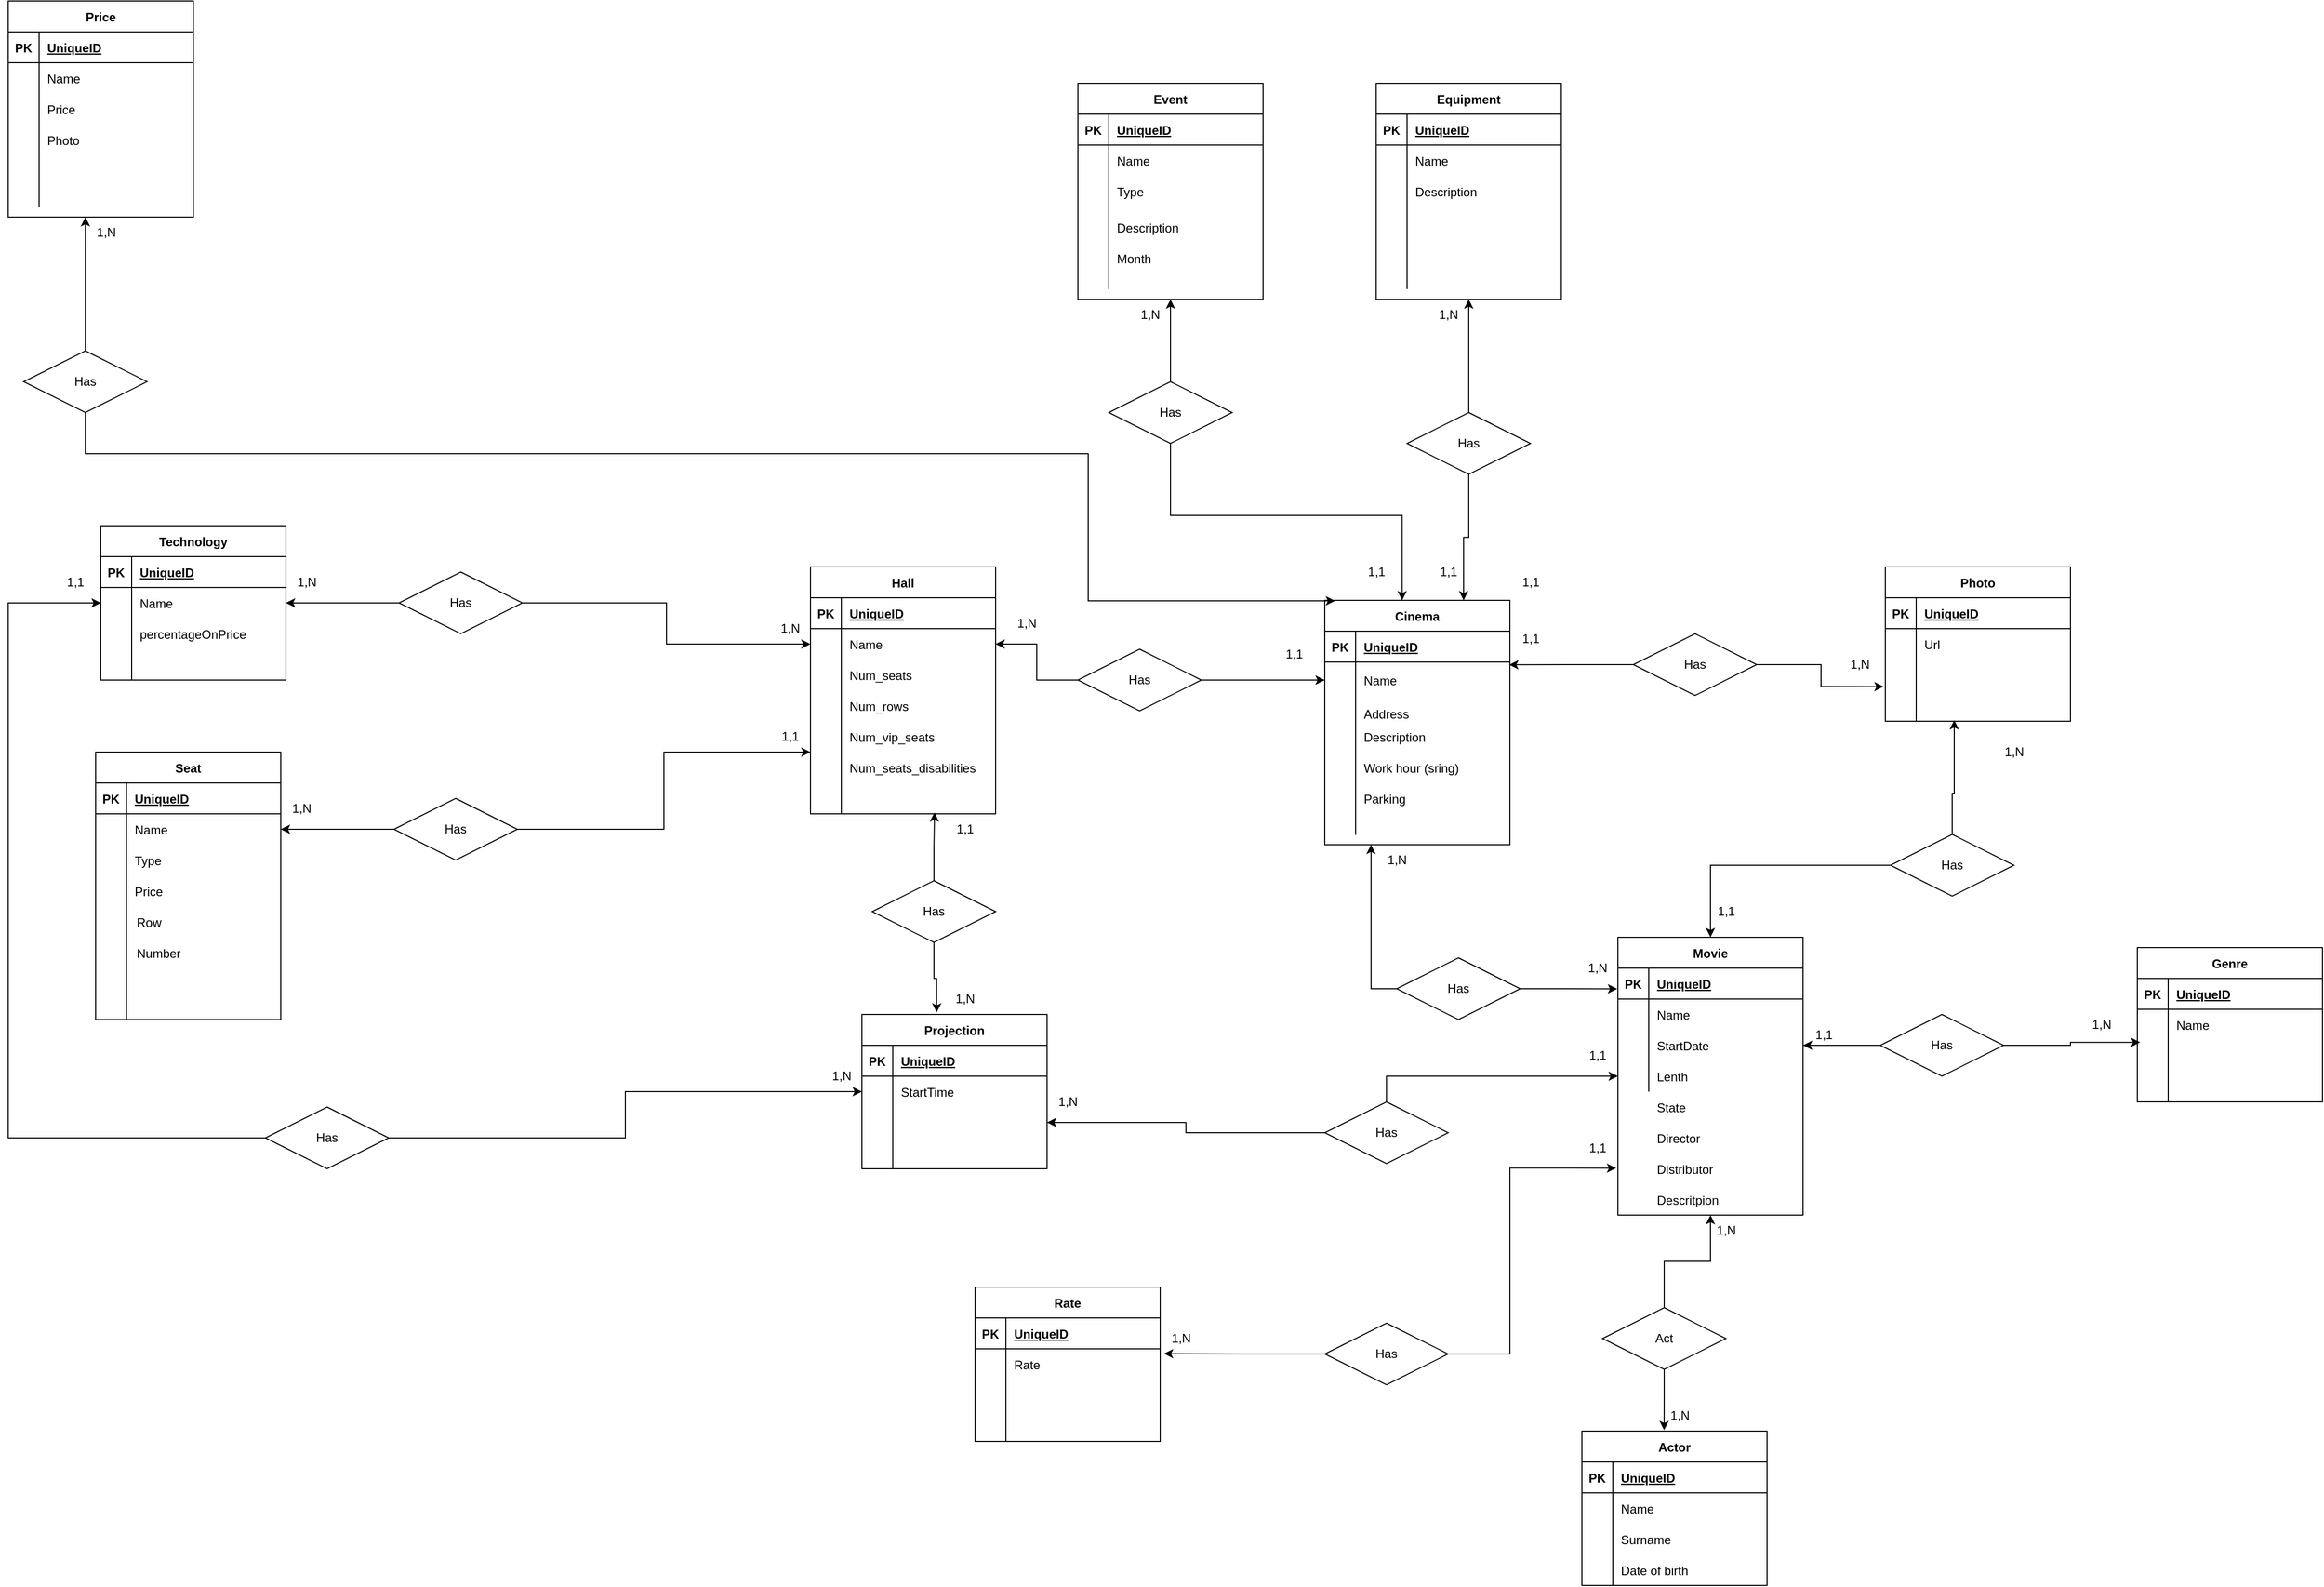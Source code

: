 <mxfile version="20.6.0" type="device"><diagram id="Y611zBWmdutYEhU9wOmh" name="Page-1"><mxGraphModel dx="2729" dy="1910" grid="1" gridSize="10" guides="1" tooltips="1" connect="1" arrows="1" fold="1" page="1" pageScale="1" pageWidth="850" pageHeight="1100" math="0" shadow="0"><root><mxCell id="0"/><mxCell id="1" parent="0"/><mxCell id="8iPg4pL8zN-dLXf35Ama-1" value="Movie" style="shape=table;startSize=30;container=1;collapsible=1;childLayout=tableLayout;fixedRows=1;rowLines=0;fontStyle=1;align=center;resizeLast=1;" parent="1" vertex="1"><mxGeometry x="75" y="80" width="180" height="270" as="geometry"/></mxCell><mxCell id="8iPg4pL8zN-dLXf35Ama-2" value="" style="shape=tableRow;horizontal=0;startSize=0;swimlaneHead=0;swimlaneBody=0;fillColor=none;collapsible=0;dropTarget=0;points=[[0,0.5],[1,0.5]];portConstraint=eastwest;top=0;left=0;right=0;bottom=1;" parent="8iPg4pL8zN-dLXf35Ama-1" vertex="1"><mxGeometry y="30" width="180" height="30" as="geometry"/></mxCell><mxCell id="8iPg4pL8zN-dLXf35Ama-3" value="PK" style="shape=partialRectangle;connectable=0;fillColor=none;top=0;left=0;bottom=0;right=0;fontStyle=1;overflow=hidden;" parent="8iPg4pL8zN-dLXf35Ama-2" vertex="1"><mxGeometry width="30" height="30" as="geometry"><mxRectangle width="30" height="30" as="alternateBounds"/></mxGeometry></mxCell><mxCell id="8iPg4pL8zN-dLXf35Ama-4" value="UniqueID" style="shape=partialRectangle;connectable=0;fillColor=none;top=0;left=0;bottom=0;right=0;align=left;spacingLeft=6;fontStyle=5;overflow=hidden;" parent="8iPg4pL8zN-dLXf35Ama-2" vertex="1"><mxGeometry x="30" width="150" height="30" as="geometry"><mxRectangle width="150" height="30" as="alternateBounds"/></mxGeometry></mxCell><mxCell id="8iPg4pL8zN-dLXf35Ama-5" value="" style="shape=tableRow;horizontal=0;startSize=0;swimlaneHead=0;swimlaneBody=0;fillColor=none;collapsible=0;dropTarget=0;points=[[0,0.5],[1,0.5]];portConstraint=eastwest;top=0;left=0;right=0;bottom=0;" parent="8iPg4pL8zN-dLXf35Ama-1" vertex="1"><mxGeometry y="60" width="180" height="30" as="geometry"/></mxCell><mxCell id="8iPg4pL8zN-dLXf35Ama-6" value="" style="shape=partialRectangle;connectable=0;fillColor=none;top=0;left=0;bottom=0;right=0;editable=1;overflow=hidden;" parent="8iPg4pL8zN-dLXf35Ama-5" vertex="1"><mxGeometry width="30" height="30" as="geometry"><mxRectangle width="30" height="30" as="alternateBounds"/></mxGeometry></mxCell><mxCell id="8iPg4pL8zN-dLXf35Ama-7" value="Name" style="shape=partialRectangle;connectable=0;fillColor=none;top=0;left=0;bottom=0;right=0;align=left;spacingLeft=6;overflow=hidden;" parent="8iPg4pL8zN-dLXf35Ama-5" vertex="1"><mxGeometry x="30" width="150" height="30" as="geometry"><mxRectangle width="150" height="30" as="alternateBounds"/></mxGeometry></mxCell><mxCell id="8iPg4pL8zN-dLXf35Ama-8" value="" style="shape=tableRow;horizontal=0;startSize=0;swimlaneHead=0;swimlaneBody=0;fillColor=none;collapsible=0;dropTarget=0;points=[[0,0.5],[1,0.5]];portConstraint=eastwest;top=0;left=0;right=0;bottom=0;" parent="8iPg4pL8zN-dLXf35Ama-1" vertex="1"><mxGeometry y="90" width="180" height="30" as="geometry"/></mxCell><mxCell id="8iPg4pL8zN-dLXf35Ama-9" value="" style="shape=partialRectangle;connectable=0;fillColor=none;top=0;left=0;bottom=0;right=0;editable=1;overflow=hidden;" parent="8iPg4pL8zN-dLXf35Ama-8" vertex="1"><mxGeometry width="30" height="30" as="geometry"><mxRectangle width="30" height="30" as="alternateBounds"/></mxGeometry></mxCell><mxCell id="8iPg4pL8zN-dLXf35Ama-10" value="StartDate" style="shape=partialRectangle;connectable=0;fillColor=none;top=0;left=0;bottom=0;right=0;align=left;spacingLeft=6;overflow=hidden;" parent="8iPg4pL8zN-dLXf35Ama-8" vertex="1"><mxGeometry x="30" width="150" height="30" as="geometry"><mxRectangle width="150" height="30" as="alternateBounds"/></mxGeometry></mxCell><mxCell id="8iPg4pL8zN-dLXf35Ama-11" value="" style="shape=tableRow;horizontal=0;startSize=0;swimlaneHead=0;swimlaneBody=0;fillColor=none;collapsible=0;dropTarget=0;points=[[0,0.5],[1,0.5]];portConstraint=eastwest;top=0;left=0;right=0;bottom=0;" parent="8iPg4pL8zN-dLXf35Ama-1" vertex="1"><mxGeometry y="120" width="180" height="30" as="geometry"/></mxCell><mxCell id="8iPg4pL8zN-dLXf35Ama-12" value="" style="shape=partialRectangle;connectable=0;fillColor=none;top=0;left=0;bottom=0;right=0;editable=1;overflow=hidden;" parent="8iPg4pL8zN-dLXf35Ama-11" vertex="1"><mxGeometry width="30" height="30" as="geometry"><mxRectangle width="30" height="30" as="alternateBounds"/></mxGeometry></mxCell><mxCell id="8iPg4pL8zN-dLXf35Ama-13" value="Lenth" style="shape=partialRectangle;connectable=0;fillColor=none;top=0;left=0;bottom=0;right=0;align=left;spacingLeft=6;overflow=hidden;" parent="8iPg4pL8zN-dLXf35Ama-11" vertex="1"><mxGeometry x="30" width="150" height="30" as="geometry"><mxRectangle width="150" height="30" as="alternateBounds"/></mxGeometry></mxCell><mxCell id="8iPg4pL8zN-dLXf35Ama-14" value="Genre" style="shape=table;startSize=30;container=1;collapsible=1;childLayout=tableLayout;fixedRows=1;rowLines=0;fontStyle=1;align=center;resizeLast=1;" parent="1" vertex="1"><mxGeometry x="580" y="90" width="180" height="150" as="geometry"/></mxCell><mxCell id="8iPg4pL8zN-dLXf35Ama-15" value="" style="shape=tableRow;horizontal=0;startSize=0;swimlaneHead=0;swimlaneBody=0;fillColor=none;collapsible=0;dropTarget=0;points=[[0,0.5],[1,0.5]];portConstraint=eastwest;top=0;left=0;right=0;bottom=1;" parent="8iPg4pL8zN-dLXf35Ama-14" vertex="1"><mxGeometry y="30" width="180" height="30" as="geometry"/></mxCell><mxCell id="8iPg4pL8zN-dLXf35Ama-16" value="PK" style="shape=partialRectangle;connectable=0;fillColor=none;top=0;left=0;bottom=0;right=0;fontStyle=1;overflow=hidden;" parent="8iPg4pL8zN-dLXf35Ama-15" vertex="1"><mxGeometry width="30" height="30" as="geometry"><mxRectangle width="30" height="30" as="alternateBounds"/></mxGeometry></mxCell><mxCell id="8iPg4pL8zN-dLXf35Ama-17" value="UniqueID" style="shape=partialRectangle;connectable=0;fillColor=none;top=0;left=0;bottom=0;right=0;align=left;spacingLeft=6;fontStyle=5;overflow=hidden;" parent="8iPg4pL8zN-dLXf35Ama-15" vertex="1"><mxGeometry x="30" width="150" height="30" as="geometry"><mxRectangle width="150" height="30" as="alternateBounds"/></mxGeometry></mxCell><mxCell id="8iPg4pL8zN-dLXf35Ama-18" value="" style="shape=tableRow;horizontal=0;startSize=0;swimlaneHead=0;swimlaneBody=0;fillColor=none;collapsible=0;dropTarget=0;points=[[0,0.5],[1,0.5]];portConstraint=eastwest;top=0;left=0;right=0;bottom=0;" parent="8iPg4pL8zN-dLXf35Ama-14" vertex="1"><mxGeometry y="60" width="180" height="30" as="geometry"/></mxCell><mxCell id="8iPg4pL8zN-dLXf35Ama-19" value="" style="shape=partialRectangle;connectable=0;fillColor=none;top=0;left=0;bottom=0;right=0;editable=1;overflow=hidden;" parent="8iPg4pL8zN-dLXf35Ama-18" vertex="1"><mxGeometry width="30" height="30" as="geometry"><mxRectangle width="30" height="30" as="alternateBounds"/></mxGeometry></mxCell><mxCell id="8iPg4pL8zN-dLXf35Ama-20" value="Name" style="shape=partialRectangle;connectable=0;fillColor=none;top=0;left=0;bottom=0;right=0;align=left;spacingLeft=6;overflow=hidden;" parent="8iPg4pL8zN-dLXf35Ama-18" vertex="1"><mxGeometry x="30" width="150" height="30" as="geometry"><mxRectangle width="150" height="30" as="alternateBounds"/></mxGeometry></mxCell><mxCell id="8iPg4pL8zN-dLXf35Ama-21" value="" style="shape=tableRow;horizontal=0;startSize=0;swimlaneHead=0;swimlaneBody=0;fillColor=none;collapsible=0;dropTarget=0;points=[[0,0.5],[1,0.5]];portConstraint=eastwest;top=0;left=0;right=0;bottom=0;" parent="8iPg4pL8zN-dLXf35Ama-14" vertex="1"><mxGeometry y="90" width="180" height="30" as="geometry"/></mxCell><mxCell id="8iPg4pL8zN-dLXf35Ama-22" value="" style="shape=partialRectangle;connectable=0;fillColor=none;top=0;left=0;bottom=0;right=0;editable=1;overflow=hidden;" parent="8iPg4pL8zN-dLXf35Ama-21" vertex="1"><mxGeometry width="30" height="30" as="geometry"><mxRectangle width="30" height="30" as="alternateBounds"/></mxGeometry></mxCell><mxCell id="8iPg4pL8zN-dLXf35Ama-23" value="" style="shape=partialRectangle;connectable=0;fillColor=none;top=0;left=0;bottom=0;right=0;align=left;spacingLeft=6;overflow=hidden;" parent="8iPg4pL8zN-dLXf35Ama-21" vertex="1"><mxGeometry x="30" width="150" height="30" as="geometry"><mxRectangle width="150" height="30" as="alternateBounds"/></mxGeometry></mxCell><mxCell id="8iPg4pL8zN-dLXf35Ama-24" value="" style="shape=tableRow;horizontal=0;startSize=0;swimlaneHead=0;swimlaneBody=0;fillColor=none;collapsible=0;dropTarget=0;points=[[0,0.5],[1,0.5]];portConstraint=eastwest;top=0;left=0;right=0;bottom=0;" parent="8iPg4pL8zN-dLXf35Ama-14" vertex="1"><mxGeometry y="120" width="180" height="30" as="geometry"/></mxCell><mxCell id="8iPg4pL8zN-dLXf35Ama-25" value="" style="shape=partialRectangle;connectable=0;fillColor=none;top=0;left=0;bottom=0;right=0;editable=1;overflow=hidden;" parent="8iPg4pL8zN-dLXf35Ama-24" vertex="1"><mxGeometry width="30" height="30" as="geometry"><mxRectangle width="30" height="30" as="alternateBounds"/></mxGeometry></mxCell><mxCell id="8iPg4pL8zN-dLXf35Ama-26" value="" style="shape=partialRectangle;connectable=0;fillColor=none;top=0;left=0;bottom=0;right=0;align=left;spacingLeft=6;overflow=hidden;" parent="8iPg4pL8zN-dLXf35Ama-24" vertex="1"><mxGeometry x="30" width="150" height="30" as="geometry"><mxRectangle width="150" height="30" as="alternateBounds"/></mxGeometry></mxCell><mxCell id="8iPg4pL8zN-dLXf35Ama-27" value="Rate" style="shape=table;startSize=30;container=1;collapsible=1;childLayout=tableLayout;fixedRows=1;rowLines=0;fontStyle=1;align=center;resizeLast=1;" parent="1" vertex="1"><mxGeometry x="-550" y="420" width="180" height="150" as="geometry"/></mxCell><mxCell id="8iPg4pL8zN-dLXf35Ama-28" value="" style="shape=tableRow;horizontal=0;startSize=0;swimlaneHead=0;swimlaneBody=0;fillColor=none;collapsible=0;dropTarget=0;points=[[0,0.5],[1,0.5]];portConstraint=eastwest;top=0;left=0;right=0;bottom=1;" parent="8iPg4pL8zN-dLXf35Ama-27" vertex="1"><mxGeometry y="30" width="180" height="30" as="geometry"/></mxCell><mxCell id="8iPg4pL8zN-dLXf35Ama-29" value="PK" style="shape=partialRectangle;connectable=0;fillColor=none;top=0;left=0;bottom=0;right=0;fontStyle=1;overflow=hidden;" parent="8iPg4pL8zN-dLXf35Ama-28" vertex="1"><mxGeometry width="30" height="30" as="geometry"><mxRectangle width="30" height="30" as="alternateBounds"/></mxGeometry></mxCell><mxCell id="8iPg4pL8zN-dLXf35Ama-30" value="UniqueID" style="shape=partialRectangle;connectable=0;fillColor=none;top=0;left=0;bottom=0;right=0;align=left;spacingLeft=6;fontStyle=5;overflow=hidden;" parent="8iPg4pL8zN-dLXf35Ama-28" vertex="1"><mxGeometry x="30" width="150" height="30" as="geometry"><mxRectangle width="150" height="30" as="alternateBounds"/></mxGeometry></mxCell><mxCell id="8iPg4pL8zN-dLXf35Ama-31" value="" style="shape=tableRow;horizontal=0;startSize=0;swimlaneHead=0;swimlaneBody=0;fillColor=none;collapsible=0;dropTarget=0;points=[[0,0.5],[1,0.5]];portConstraint=eastwest;top=0;left=0;right=0;bottom=0;" parent="8iPg4pL8zN-dLXf35Ama-27" vertex="1"><mxGeometry y="60" width="180" height="30" as="geometry"/></mxCell><mxCell id="8iPg4pL8zN-dLXf35Ama-32" value="" style="shape=partialRectangle;connectable=0;fillColor=none;top=0;left=0;bottom=0;right=0;editable=1;overflow=hidden;" parent="8iPg4pL8zN-dLXf35Ama-31" vertex="1"><mxGeometry width="30" height="30" as="geometry"><mxRectangle width="30" height="30" as="alternateBounds"/></mxGeometry></mxCell><mxCell id="8iPg4pL8zN-dLXf35Ama-33" value="Rate" style="shape=partialRectangle;connectable=0;fillColor=none;top=0;left=0;bottom=0;right=0;align=left;spacingLeft=6;overflow=hidden;" parent="8iPg4pL8zN-dLXf35Ama-31" vertex="1"><mxGeometry x="30" width="150" height="30" as="geometry"><mxRectangle width="150" height="30" as="alternateBounds"/></mxGeometry></mxCell><mxCell id="8iPg4pL8zN-dLXf35Ama-34" value="" style="shape=tableRow;horizontal=0;startSize=0;swimlaneHead=0;swimlaneBody=0;fillColor=none;collapsible=0;dropTarget=0;points=[[0,0.5],[1,0.5]];portConstraint=eastwest;top=0;left=0;right=0;bottom=0;" parent="8iPg4pL8zN-dLXf35Ama-27" vertex="1"><mxGeometry y="90" width="180" height="30" as="geometry"/></mxCell><mxCell id="8iPg4pL8zN-dLXf35Ama-35" value="" style="shape=partialRectangle;connectable=0;fillColor=none;top=0;left=0;bottom=0;right=0;editable=1;overflow=hidden;" parent="8iPg4pL8zN-dLXf35Ama-34" vertex="1"><mxGeometry width="30" height="30" as="geometry"><mxRectangle width="30" height="30" as="alternateBounds"/></mxGeometry></mxCell><mxCell id="8iPg4pL8zN-dLXf35Ama-36" value="" style="shape=partialRectangle;connectable=0;fillColor=none;top=0;left=0;bottom=0;right=0;align=left;spacingLeft=6;overflow=hidden;" parent="8iPg4pL8zN-dLXf35Ama-34" vertex="1"><mxGeometry x="30" width="150" height="30" as="geometry"><mxRectangle width="150" height="30" as="alternateBounds"/></mxGeometry></mxCell><mxCell id="8iPg4pL8zN-dLXf35Ama-37" value="" style="shape=tableRow;horizontal=0;startSize=0;swimlaneHead=0;swimlaneBody=0;fillColor=none;collapsible=0;dropTarget=0;points=[[0,0.5],[1,0.5]];portConstraint=eastwest;top=0;left=0;right=0;bottom=0;" parent="8iPg4pL8zN-dLXf35Ama-27" vertex="1"><mxGeometry y="120" width="180" height="30" as="geometry"/></mxCell><mxCell id="8iPg4pL8zN-dLXf35Ama-38" value="" style="shape=partialRectangle;connectable=0;fillColor=none;top=0;left=0;bottom=0;right=0;editable=1;overflow=hidden;" parent="8iPg4pL8zN-dLXf35Ama-37" vertex="1"><mxGeometry width="30" height="30" as="geometry"><mxRectangle width="30" height="30" as="alternateBounds"/></mxGeometry></mxCell><mxCell id="8iPg4pL8zN-dLXf35Ama-39" value="" style="shape=partialRectangle;connectable=0;fillColor=none;top=0;left=0;bottom=0;right=0;align=left;spacingLeft=6;overflow=hidden;" parent="8iPg4pL8zN-dLXf35Ama-37" vertex="1"><mxGeometry x="30" width="150" height="30" as="geometry"><mxRectangle width="150" height="30" as="alternateBounds"/></mxGeometry></mxCell><mxCell id="8iPg4pL8zN-dLXf35Ama-40" value="Actor" style="shape=table;startSize=30;container=1;collapsible=1;childLayout=tableLayout;fixedRows=1;rowLines=0;fontStyle=1;align=center;resizeLast=1;" parent="1" vertex="1"><mxGeometry x="40" y="560" width="180" height="150" as="geometry"/></mxCell><mxCell id="8iPg4pL8zN-dLXf35Ama-41" value="" style="shape=tableRow;horizontal=0;startSize=0;swimlaneHead=0;swimlaneBody=0;fillColor=none;collapsible=0;dropTarget=0;points=[[0,0.5],[1,0.5]];portConstraint=eastwest;top=0;left=0;right=0;bottom=1;" parent="8iPg4pL8zN-dLXf35Ama-40" vertex="1"><mxGeometry y="30" width="180" height="30" as="geometry"/></mxCell><mxCell id="8iPg4pL8zN-dLXf35Ama-42" value="PK" style="shape=partialRectangle;connectable=0;fillColor=none;top=0;left=0;bottom=0;right=0;fontStyle=1;overflow=hidden;" parent="8iPg4pL8zN-dLXf35Ama-41" vertex="1"><mxGeometry width="30" height="30" as="geometry"><mxRectangle width="30" height="30" as="alternateBounds"/></mxGeometry></mxCell><mxCell id="8iPg4pL8zN-dLXf35Ama-43" value="UniqueID" style="shape=partialRectangle;connectable=0;fillColor=none;top=0;left=0;bottom=0;right=0;align=left;spacingLeft=6;fontStyle=5;overflow=hidden;" parent="8iPg4pL8zN-dLXf35Ama-41" vertex="1"><mxGeometry x="30" width="150" height="30" as="geometry"><mxRectangle width="150" height="30" as="alternateBounds"/></mxGeometry></mxCell><mxCell id="8iPg4pL8zN-dLXf35Ama-44" value="" style="shape=tableRow;horizontal=0;startSize=0;swimlaneHead=0;swimlaneBody=0;fillColor=none;collapsible=0;dropTarget=0;points=[[0,0.5],[1,0.5]];portConstraint=eastwest;top=0;left=0;right=0;bottom=0;" parent="8iPg4pL8zN-dLXf35Ama-40" vertex="1"><mxGeometry y="60" width="180" height="30" as="geometry"/></mxCell><mxCell id="8iPg4pL8zN-dLXf35Ama-45" value="" style="shape=partialRectangle;connectable=0;fillColor=none;top=0;left=0;bottom=0;right=0;editable=1;overflow=hidden;" parent="8iPg4pL8zN-dLXf35Ama-44" vertex="1"><mxGeometry width="30" height="30" as="geometry"><mxRectangle width="30" height="30" as="alternateBounds"/></mxGeometry></mxCell><mxCell id="8iPg4pL8zN-dLXf35Ama-46" value="Name" style="shape=partialRectangle;connectable=0;fillColor=none;top=0;left=0;bottom=0;right=0;align=left;spacingLeft=6;overflow=hidden;" parent="8iPg4pL8zN-dLXf35Ama-44" vertex="1"><mxGeometry x="30" width="150" height="30" as="geometry"><mxRectangle width="150" height="30" as="alternateBounds"/></mxGeometry></mxCell><mxCell id="8iPg4pL8zN-dLXf35Ama-47" value="" style="shape=tableRow;horizontal=0;startSize=0;swimlaneHead=0;swimlaneBody=0;fillColor=none;collapsible=0;dropTarget=0;points=[[0,0.5],[1,0.5]];portConstraint=eastwest;top=0;left=0;right=0;bottom=0;" parent="8iPg4pL8zN-dLXf35Ama-40" vertex="1"><mxGeometry y="90" width="180" height="30" as="geometry"/></mxCell><mxCell id="8iPg4pL8zN-dLXf35Ama-48" value="" style="shape=partialRectangle;connectable=0;fillColor=none;top=0;left=0;bottom=0;right=0;editable=1;overflow=hidden;" parent="8iPg4pL8zN-dLXf35Ama-47" vertex="1"><mxGeometry width="30" height="30" as="geometry"><mxRectangle width="30" height="30" as="alternateBounds"/></mxGeometry></mxCell><mxCell id="8iPg4pL8zN-dLXf35Ama-49" value="Surname" style="shape=partialRectangle;connectable=0;fillColor=none;top=0;left=0;bottom=0;right=0;align=left;spacingLeft=6;overflow=hidden;" parent="8iPg4pL8zN-dLXf35Ama-47" vertex="1"><mxGeometry x="30" width="150" height="30" as="geometry"><mxRectangle width="150" height="30" as="alternateBounds"/></mxGeometry></mxCell><mxCell id="8iPg4pL8zN-dLXf35Ama-50" value="" style="shape=tableRow;horizontal=0;startSize=0;swimlaneHead=0;swimlaneBody=0;fillColor=none;collapsible=0;dropTarget=0;points=[[0,0.5],[1,0.5]];portConstraint=eastwest;top=0;left=0;right=0;bottom=0;" parent="8iPg4pL8zN-dLXf35Ama-40" vertex="1"><mxGeometry y="120" width="180" height="30" as="geometry"/></mxCell><mxCell id="8iPg4pL8zN-dLXf35Ama-51" value="" style="shape=partialRectangle;connectable=0;fillColor=none;top=0;left=0;bottom=0;right=0;editable=1;overflow=hidden;" parent="8iPg4pL8zN-dLXf35Ama-50" vertex="1"><mxGeometry width="30" height="30" as="geometry"><mxRectangle width="30" height="30" as="alternateBounds"/></mxGeometry></mxCell><mxCell id="8iPg4pL8zN-dLXf35Ama-52" value="Date of birth" style="shape=partialRectangle;connectable=0;fillColor=none;top=0;left=0;bottom=0;right=0;align=left;spacingLeft=6;overflow=hidden;" parent="8iPg4pL8zN-dLXf35Ama-50" vertex="1"><mxGeometry x="30" width="150" height="30" as="geometry"><mxRectangle width="150" height="30" as="alternateBounds"/></mxGeometry></mxCell><mxCell id="8iPg4pL8zN-dLXf35Ama-53" value="Event" style="shape=table;startSize=30;container=1;collapsible=1;childLayout=tableLayout;fixedRows=1;rowLines=0;fontStyle=1;align=center;resizeLast=1;" parent="1" vertex="1"><mxGeometry x="-450" y="-750" width="180" height="210" as="geometry"/></mxCell><mxCell id="8iPg4pL8zN-dLXf35Ama-54" value="" style="shape=tableRow;horizontal=0;startSize=0;swimlaneHead=0;swimlaneBody=0;fillColor=none;collapsible=0;dropTarget=0;points=[[0,0.5],[1,0.5]];portConstraint=eastwest;top=0;left=0;right=0;bottom=1;" parent="8iPg4pL8zN-dLXf35Ama-53" vertex="1"><mxGeometry y="30" width="180" height="30" as="geometry"/></mxCell><mxCell id="8iPg4pL8zN-dLXf35Ama-55" value="PK" style="shape=partialRectangle;connectable=0;fillColor=none;top=0;left=0;bottom=0;right=0;fontStyle=1;overflow=hidden;" parent="8iPg4pL8zN-dLXf35Ama-54" vertex="1"><mxGeometry width="30" height="30" as="geometry"><mxRectangle width="30" height="30" as="alternateBounds"/></mxGeometry></mxCell><mxCell id="8iPg4pL8zN-dLXf35Ama-56" value="UniqueID" style="shape=partialRectangle;connectable=0;fillColor=none;top=0;left=0;bottom=0;right=0;align=left;spacingLeft=6;fontStyle=5;overflow=hidden;" parent="8iPg4pL8zN-dLXf35Ama-54" vertex="1"><mxGeometry x="30" width="150" height="30" as="geometry"><mxRectangle width="150" height="30" as="alternateBounds"/></mxGeometry></mxCell><mxCell id="8iPg4pL8zN-dLXf35Ama-57" value="" style="shape=tableRow;horizontal=0;startSize=0;swimlaneHead=0;swimlaneBody=0;fillColor=none;collapsible=0;dropTarget=0;points=[[0,0.5],[1,0.5]];portConstraint=eastwest;top=0;left=0;right=0;bottom=0;" parent="8iPg4pL8zN-dLXf35Ama-53" vertex="1"><mxGeometry y="60" width="180" height="30" as="geometry"/></mxCell><mxCell id="8iPg4pL8zN-dLXf35Ama-58" value="" style="shape=partialRectangle;connectable=0;fillColor=none;top=0;left=0;bottom=0;right=0;editable=1;overflow=hidden;" parent="8iPg4pL8zN-dLXf35Ama-57" vertex="1"><mxGeometry width="30" height="30" as="geometry"><mxRectangle width="30" height="30" as="alternateBounds"/></mxGeometry></mxCell><mxCell id="8iPg4pL8zN-dLXf35Ama-59" value="Name" style="shape=partialRectangle;connectable=0;fillColor=none;top=0;left=0;bottom=0;right=0;align=left;spacingLeft=6;overflow=hidden;" parent="8iPg4pL8zN-dLXf35Ama-57" vertex="1"><mxGeometry x="30" width="150" height="30" as="geometry"><mxRectangle width="150" height="30" as="alternateBounds"/></mxGeometry></mxCell><mxCell id="8iPg4pL8zN-dLXf35Ama-60" value="" style="shape=tableRow;horizontal=0;startSize=0;swimlaneHead=0;swimlaneBody=0;fillColor=none;collapsible=0;dropTarget=0;points=[[0,0.5],[1,0.5]];portConstraint=eastwest;top=0;left=0;right=0;bottom=0;" parent="8iPg4pL8zN-dLXf35Ama-53" vertex="1"><mxGeometry y="90" width="180" height="30" as="geometry"/></mxCell><mxCell id="8iPg4pL8zN-dLXf35Ama-61" value="" style="shape=partialRectangle;connectable=0;fillColor=none;top=0;left=0;bottom=0;right=0;editable=1;overflow=hidden;" parent="8iPg4pL8zN-dLXf35Ama-60" vertex="1"><mxGeometry width="30" height="30" as="geometry"><mxRectangle width="30" height="30" as="alternateBounds"/></mxGeometry></mxCell><mxCell id="8iPg4pL8zN-dLXf35Ama-62" value="Type" style="shape=partialRectangle;connectable=0;fillColor=none;top=0;left=0;bottom=0;right=0;align=left;spacingLeft=6;overflow=hidden;" parent="8iPg4pL8zN-dLXf35Ama-60" vertex="1"><mxGeometry x="30" width="150" height="30" as="geometry"><mxRectangle width="150" height="30" as="alternateBounds"/></mxGeometry></mxCell><mxCell id="8iPg4pL8zN-dLXf35Ama-63" value="" style="shape=tableRow;horizontal=0;startSize=0;swimlaneHead=0;swimlaneBody=0;fillColor=none;collapsible=0;dropTarget=0;points=[[0,0.5],[1,0.5]];portConstraint=eastwest;top=0;left=0;right=0;bottom=0;" parent="8iPg4pL8zN-dLXf35Ama-53" vertex="1"><mxGeometry y="120" width="180" height="80" as="geometry"/></mxCell><mxCell id="8iPg4pL8zN-dLXf35Ama-64" value="" style="shape=partialRectangle;connectable=0;fillColor=none;top=0;left=0;bottom=0;right=0;editable=1;overflow=hidden;" parent="8iPg4pL8zN-dLXf35Ama-63" vertex="1"><mxGeometry width="30" height="80" as="geometry"><mxRectangle width="30" height="80" as="alternateBounds"/></mxGeometry></mxCell><mxCell id="8iPg4pL8zN-dLXf35Ama-65" value="" style="shape=partialRectangle;connectable=0;fillColor=none;top=0;left=0;bottom=0;right=0;align=left;spacingLeft=6;overflow=hidden;" parent="8iPg4pL8zN-dLXf35Ama-63" vertex="1"><mxGeometry x="30" width="150" height="80" as="geometry"><mxRectangle width="150" height="80" as="alternateBounds"/></mxGeometry></mxCell><mxCell id="8iPg4pL8zN-dLXf35Ama-66" value="Projection" style="shape=table;startSize=30;container=1;collapsible=1;childLayout=tableLayout;fixedRows=1;rowLines=0;fontStyle=1;align=center;resizeLast=1;" parent="1" vertex="1"><mxGeometry x="-660" y="155" width="180" height="150" as="geometry"/></mxCell><mxCell id="8iPg4pL8zN-dLXf35Ama-67" value="" style="shape=tableRow;horizontal=0;startSize=0;swimlaneHead=0;swimlaneBody=0;fillColor=none;collapsible=0;dropTarget=0;points=[[0,0.5],[1,0.5]];portConstraint=eastwest;top=0;left=0;right=0;bottom=1;" parent="8iPg4pL8zN-dLXf35Ama-66" vertex="1"><mxGeometry y="30" width="180" height="30" as="geometry"/></mxCell><mxCell id="8iPg4pL8zN-dLXf35Ama-68" value="PK" style="shape=partialRectangle;connectable=0;fillColor=none;top=0;left=0;bottom=0;right=0;fontStyle=1;overflow=hidden;" parent="8iPg4pL8zN-dLXf35Ama-67" vertex="1"><mxGeometry width="30" height="30" as="geometry"><mxRectangle width="30" height="30" as="alternateBounds"/></mxGeometry></mxCell><mxCell id="8iPg4pL8zN-dLXf35Ama-69" value="UniqueID" style="shape=partialRectangle;connectable=0;fillColor=none;top=0;left=0;bottom=0;right=0;align=left;spacingLeft=6;fontStyle=5;overflow=hidden;" parent="8iPg4pL8zN-dLXf35Ama-67" vertex="1"><mxGeometry x="30" width="150" height="30" as="geometry"><mxRectangle width="150" height="30" as="alternateBounds"/></mxGeometry></mxCell><mxCell id="8iPg4pL8zN-dLXf35Ama-70" value="" style="shape=tableRow;horizontal=0;startSize=0;swimlaneHead=0;swimlaneBody=0;fillColor=none;collapsible=0;dropTarget=0;points=[[0,0.5],[1,0.5]];portConstraint=eastwest;top=0;left=0;right=0;bottom=0;" parent="8iPg4pL8zN-dLXf35Ama-66" vertex="1"><mxGeometry y="60" width="180" height="30" as="geometry"/></mxCell><mxCell id="8iPg4pL8zN-dLXf35Ama-71" value="" style="shape=partialRectangle;connectable=0;fillColor=none;top=0;left=0;bottom=0;right=0;editable=1;overflow=hidden;" parent="8iPg4pL8zN-dLXf35Ama-70" vertex="1"><mxGeometry width="30" height="30" as="geometry"><mxRectangle width="30" height="30" as="alternateBounds"/></mxGeometry></mxCell><mxCell id="8iPg4pL8zN-dLXf35Ama-72" value="StartTime" style="shape=partialRectangle;connectable=0;fillColor=none;top=0;left=0;bottom=0;right=0;align=left;spacingLeft=6;overflow=hidden;" parent="8iPg4pL8zN-dLXf35Ama-70" vertex="1"><mxGeometry x="30" width="150" height="30" as="geometry"><mxRectangle width="150" height="30" as="alternateBounds"/></mxGeometry></mxCell><mxCell id="8iPg4pL8zN-dLXf35Ama-73" value="" style="shape=tableRow;horizontal=0;startSize=0;swimlaneHead=0;swimlaneBody=0;fillColor=none;collapsible=0;dropTarget=0;points=[[0,0.5],[1,0.5]];portConstraint=eastwest;top=0;left=0;right=0;bottom=0;" parent="8iPg4pL8zN-dLXf35Ama-66" vertex="1"><mxGeometry y="90" width="180" height="30" as="geometry"/></mxCell><mxCell id="8iPg4pL8zN-dLXf35Ama-74" value="" style="shape=partialRectangle;connectable=0;fillColor=none;top=0;left=0;bottom=0;right=0;editable=1;overflow=hidden;" parent="8iPg4pL8zN-dLXf35Ama-73" vertex="1"><mxGeometry width="30" height="30" as="geometry"><mxRectangle width="30" height="30" as="alternateBounds"/></mxGeometry></mxCell><mxCell id="8iPg4pL8zN-dLXf35Ama-75" value="" style="shape=partialRectangle;connectable=0;fillColor=none;top=0;left=0;bottom=0;right=0;align=left;spacingLeft=6;overflow=hidden;" parent="8iPg4pL8zN-dLXf35Ama-73" vertex="1"><mxGeometry x="30" width="150" height="30" as="geometry"><mxRectangle width="150" height="30" as="alternateBounds"/></mxGeometry></mxCell><mxCell id="8iPg4pL8zN-dLXf35Ama-76" value="" style="shape=tableRow;horizontal=0;startSize=0;swimlaneHead=0;swimlaneBody=0;fillColor=none;collapsible=0;dropTarget=0;points=[[0,0.5],[1,0.5]];portConstraint=eastwest;top=0;left=0;right=0;bottom=0;" parent="8iPg4pL8zN-dLXf35Ama-66" vertex="1"><mxGeometry y="120" width="180" height="30" as="geometry"/></mxCell><mxCell id="8iPg4pL8zN-dLXf35Ama-77" value="" style="shape=partialRectangle;connectable=0;fillColor=none;top=0;left=0;bottom=0;right=0;editable=1;overflow=hidden;" parent="8iPg4pL8zN-dLXf35Ama-76" vertex="1"><mxGeometry width="30" height="30" as="geometry"><mxRectangle width="30" height="30" as="alternateBounds"/></mxGeometry></mxCell><mxCell id="8iPg4pL8zN-dLXf35Ama-78" value="" style="shape=partialRectangle;connectable=0;fillColor=none;top=0;left=0;bottom=0;right=0;align=left;spacingLeft=6;overflow=hidden;" parent="8iPg4pL8zN-dLXf35Ama-76" vertex="1"><mxGeometry x="30" width="150" height="30" as="geometry"><mxRectangle width="150" height="30" as="alternateBounds"/></mxGeometry></mxCell><mxCell id="8iPg4pL8zN-dLXf35Ama-79" value="State" style="shape=partialRectangle;connectable=0;fillColor=none;top=0;left=0;bottom=0;right=0;align=left;spacingLeft=6;overflow=hidden;" parent="1" vertex="1"><mxGeometry x="105" y="230" width="150" height="30" as="geometry"><mxRectangle width="150" height="30" as="alternateBounds"/></mxGeometry></mxCell><mxCell id="8iPg4pL8zN-dLXf35Ama-83" style="edgeStyle=orthogonalEdgeStyle;rounded=0;orthogonalLoop=1;jettySize=auto;html=1;entryX=0.016;entryY=0.069;entryDx=0;entryDy=0;entryPerimeter=0;" parent="1" source="8iPg4pL8zN-dLXf35Ama-81" target="8iPg4pL8zN-dLXf35Ama-21" edge="1"><mxGeometry relative="1" as="geometry"/></mxCell><mxCell id="8iPg4pL8zN-dLXf35Ama-84" style="edgeStyle=orthogonalEdgeStyle;rounded=0;orthogonalLoop=1;jettySize=auto;html=1;" parent="1" source="8iPg4pL8zN-dLXf35Ama-81" target="8iPg4pL8zN-dLXf35Ama-8" edge="1"><mxGeometry relative="1" as="geometry"/></mxCell><mxCell id="8iPg4pL8zN-dLXf35Ama-81" value="Has" style="shape=rhombus;perimeter=rhombusPerimeter;whiteSpace=wrap;html=1;align=center;" parent="1" vertex="1"><mxGeometry x="330" y="155" width="120" height="60" as="geometry"/></mxCell><mxCell id="8iPg4pL8zN-dLXf35Ama-87" style="edgeStyle=orthogonalEdgeStyle;rounded=0;orthogonalLoop=1;jettySize=auto;html=1;entryX=0.5;entryY=1;entryDx=0;entryDy=0;" parent="1" source="8iPg4pL8zN-dLXf35Ama-82" target="8iPg4pL8zN-dLXf35Ama-1" edge="1"><mxGeometry relative="1" as="geometry"/></mxCell><mxCell id="8iPg4pL8zN-dLXf35Ama-88" style="edgeStyle=orthogonalEdgeStyle;rounded=0;orthogonalLoop=1;jettySize=auto;html=1;entryX=0.444;entryY=-0.006;entryDx=0;entryDy=0;entryPerimeter=0;" parent="1" source="8iPg4pL8zN-dLXf35Ama-82" target="8iPg4pL8zN-dLXf35Ama-40" edge="1"><mxGeometry relative="1" as="geometry"/></mxCell><mxCell id="8iPg4pL8zN-dLXf35Ama-82" value="Act" style="shape=rhombus;perimeter=rhombusPerimeter;whiteSpace=wrap;html=1;align=center;" parent="1" vertex="1"><mxGeometry x="60" y="440" width="120" height="60" as="geometry"/></mxCell><mxCell id="8iPg4pL8zN-dLXf35Ama-85" value="1,N" style="text;html=1;align=center;verticalAlign=middle;resizable=0;points=[];autosize=1;strokeColor=none;fillColor=none;" parent="1" vertex="1"><mxGeometry x="525" y="150" width="40" height="30" as="geometry"/></mxCell><mxCell id="8iPg4pL8zN-dLXf35Ama-86" value="1,1" style="text;html=1;align=center;verticalAlign=middle;resizable=0;points=[];autosize=1;strokeColor=none;fillColor=none;" parent="1" vertex="1"><mxGeometry x="255" y="160" width="40" height="30" as="geometry"/></mxCell><mxCell id="8iPg4pL8zN-dLXf35Ama-89" value="1,N" style="text;html=1;align=center;verticalAlign=middle;resizable=0;points=[];autosize=1;strokeColor=none;fillColor=none;" parent="1" vertex="1"><mxGeometry x="160" y="350" width="40" height="30" as="geometry"/></mxCell><mxCell id="8iPg4pL8zN-dLXf35Ama-90" value="1,N" style="text;html=1;align=center;verticalAlign=middle;resizable=0;points=[];autosize=1;strokeColor=none;fillColor=none;" parent="1" vertex="1"><mxGeometry x="115" y="530" width="40" height="30" as="geometry"/></mxCell><mxCell id="8iPg4pL8zN-dLXf35Ama-91" value="Director" style="shape=partialRectangle;connectable=0;fillColor=none;top=0;left=0;bottom=0;right=0;align=left;spacingLeft=6;overflow=hidden;" parent="1" vertex="1"><mxGeometry x="105" y="260" width="150" height="30" as="geometry"><mxRectangle width="150" height="30" as="alternateBounds"/></mxGeometry></mxCell><mxCell id="8iPg4pL8zN-dLXf35Ama-93" value="Distributor" style="shape=partialRectangle;connectable=0;fillColor=none;top=0;left=0;bottom=0;right=0;align=left;spacingLeft=6;overflow=hidden;" parent="1" vertex="1"><mxGeometry x="105" y="290" width="150" height="30" as="geometry"><mxRectangle width="150" height="30" as="alternateBounds"/></mxGeometry></mxCell><mxCell id="8iPg4pL8zN-dLXf35Ama-94" value="Photo" style="shape=table;startSize=30;container=1;collapsible=1;childLayout=tableLayout;fixedRows=1;rowLines=0;fontStyle=1;align=center;resizeLast=1;" parent="1" vertex="1"><mxGeometry x="335" y="-280" width="180" height="150" as="geometry"/></mxCell><mxCell id="8iPg4pL8zN-dLXf35Ama-95" value="" style="shape=tableRow;horizontal=0;startSize=0;swimlaneHead=0;swimlaneBody=0;fillColor=none;collapsible=0;dropTarget=0;points=[[0,0.5],[1,0.5]];portConstraint=eastwest;top=0;left=0;right=0;bottom=1;" parent="8iPg4pL8zN-dLXf35Ama-94" vertex="1"><mxGeometry y="30" width="180" height="30" as="geometry"/></mxCell><mxCell id="8iPg4pL8zN-dLXf35Ama-96" value="PK" style="shape=partialRectangle;connectable=0;fillColor=none;top=0;left=0;bottom=0;right=0;fontStyle=1;overflow=hidden;" parent="8iPg4pL8zN-dLXf35Ama-95" vertex="1"><mxGeometry width="30" height="30" as="geometry"><mxRectangle width="30" height="30" as="alternateBounds"/></mxGeometry></mxCell><mxCell id="8iPg4pL8zN-dLXf35Ama-97" value="UniqueID" style="shape=partialRectangle;connectable=0;fillColor=none;top=0;left=0;bottom=0;right=0;align=left;spacingLeft=6;fontStyle=5;overflow=hidden;" parent="8iPg4pL8zN-dLXf35Ama-95" vertex="1"><mxGeometry x="30" width="150" height="30" as="geometry"><mxRectangle width="150" height="30" as="alternateBounds"/></mxGeometry></mxCell><mxCell id="8iPg4pL8zN-dLXf35Ama-98" value="" style="shape=tableRow;horizontal=0;startSize=0;swimlaneHead=0;swimlaneBody=0;fillColor=none;collapsible=0;dropTarget=0;points=[[0,0.5],[1,0.5]];portConstraint=eastwest;top=0;left=0;right=0;bottom=0;" parent="8iPg4pL8zN-dLXf35Ama-94" vertex="1"><mxGeometry y="60" width="180" height="30" as="geometry"/></mxCell><mxCell id="8iPg4pL8zN-dLXf35Ama-99" value="" style="shape=partialRectangle;connectable=0;fillColor=none;top=0;left=0;bottom=0;right=0;editable=1;overflow=hidden;" parent="8iPg4pL8zN-dLXf35Ama-98" vertex="1"><mxGeometry width="30" height="30" as="geometry"><mxRectangle width="30" height="30" as="alternateBounds"/></mxGeometry></mxCell><mxCell id="8iPg4pL8zN-dLXf35Ama-100" value="Url" style="shape=partialRectangle;connectable=0;fillColor=none;top=0;left=0;bottom=0;right=0;align=left;spacingLeft=6;overflow=hidden;" parent="8iPg4pL8zN-dLXf35Ama-98" vertex="1"><mxGeometry x="30" width="150" height="30" as="geometry"><mxRectangle width="150" height="30" as="alternateBounds"/></mxGeometry></mxCell><mxCell id="8iPg4pL8zN-dLXf35Ama-101" value="" style="shape=tableRow;horizontal=0;startSize=0;swimlaneHead=0;swimlaneBody=0;fillColor=none;collapsible=0;dropTarget=0;points=[[0,0.5],[1,0.5]];portConstraint=eastwest;top=0;left=0;right=0;bottom=0;" parent="8iPg4pL8zN-dLXf35Ama-94" vertex="1"><mxGeometry y="90" width="180" height="30" as="geometry"/></mxCell><mxCell id="8iPg4pL8zN-dLXf35Ama-102" value="" style="shape=partialRectangle;connectable=0;fillColor=none;top=0;left=0;bottom=0;right=0;editable=1;overflow=hidden;" parent="8iPg4pL8zN-dLXf35Ama-101" vertex="1"><mxGeometry width="30" height="30" as="geometry"><mxRectangle width="30" height="30" as="alternateBounds"/></mxGeometry></mxCell><mxCell id="8iPg4pL8zN-dLXf35Ama-103" value="" style="shape=partialRectangle;connectable=0;fillColor=none;top=0;left=0;bottom=0;right=0;align=left;spacingLeft=6;overflow=hidden;" parent="8iPg4pL8zN-dLXf35Ama-101" vertex="1"><mxGeometry x="30" width="150" height="30" as="geometry"><mxRectangle width="150" height="30" as="alternateBounds"/></mxGeometry></mxCell><mxCell id="8iPg4pL8zN-dLXf35Ama-104" value="" style="shape=tableRow;horizontal=0;startSize=0;swimlaneHead=0;swimlaneBody=0;fillColor=none;collapsible=0;dropTarget=0;points=[[0,0.5],[1,0.5]];portConstraint=eastwest;top=0;left=0;right=0;bottom=0;" parent="8iPg4pL8zN-dLXf35Ama-94" vertex="1"><mxGeometry y="120" width="180" height="30" as="geometry"/></mxCell><mxCell id="8iPg4pL8zN-dLXf35Ama-105" value="" style="shape=partialRectangle;connectable=0;fillColor=none;top=0;left=0;bottom=0;right=0;editable=1;overflow=hidden;" parent="8iPg4pL8zN-dLXf35Ama-104" vertex="1"><mxGeometry width="30" height="30" as="geometry"><mxRectangle width="30" height="30" as="alternateBounds"/></mxGeometry></mxCell><mxCell id="8iPg4pL8zN-dLXf35Ama-106" value="" style="shape=partialRectangle;connectable=0;fillColor=none;top=0;left=0;bottom=0;right=0;align=left;spacingLeft=6;overflow=hidden;" parent="8iPg4pL8zN-dLXf35Ama-104" vertex="1"><mxGeometry x="30" width="150" height="30" as="geometry"><mxRectangle width="150" height="30" as="alternateBounds"/></mxGeometry></mxCell><mxCell id="8iPg4pL8zN-dLXf35Ama-108" style="edgeStyle=orthogonalEdgeStyle;rounded=0;orthogonalLoop=1;jettySize=auto;html=1;entryX=0.5;entryY=0;entryDx=0;entryDy=0;" parent="1" source="8iPg4pL8zN-dLXf35Ama-107" target="8iPg4pL8zN-dLXf35Ama-1" edge="1"><mxGeometry relative="1" as="geometry"/></mxCell><mxCell id="8iPg4pL8zN-dLXf35Ama-109" style="edgeStyle=orthogonalEdgeStyle;rounded=0;orthogonalLoop=1;jettySize=auto;html=1;" parent="1" source="8iPg4pL8zN-dLXf35Ama-107" edge="1"><mxGeometry relative="1" as="geometry"><Array as="points"><mxPoint x="400" y="-60"/><mxPoint x="402" y="-60"/></Array><mxPoint x="402" y="-131" as="targetPoint"/></mxGeometry></mxCell><mxCell id="8iPg4pL8zN-dLXf35Ama-107" value="Has" style="shape=rhombus;perimeter=rhombusPerimeter;whiteSpace=wrap;html=1;align=center;" parent="1" vertex="1"><mxGeometry x="340" y="-20" width="120" height="60" as="geometry"/></mxCell><mxCell id="8iPg4pL8zN-dLXf35Ama-110" value="Descritpion" style="shape=partialRectangle;connectable=0;fillColor=none;top=0;left=0;bottom=0;right=0;align=left;spacingLeft=6;overflow=hidden;" parent="1" vertex="1"><mxGeometry x="105" y="320" width="150" height="30" as="geometry"><mxRectangle width="150" height="30" as="alternateBounds"/></mxGeometry></mxCell><mxCell id="8iPg4pL8zN-dLXf35Ama-119" style="edgeStyle=orthogonalEdgeStyle;rounded=0;orthogonalLoop=1;jettySize=auto;html=1;entryX=0.958;entryY=1.144;entryDx=0;entryDy=0;entryPerimeter=0;" parent="1" source="8iPg4pL8zN-dLXf35Ama-117" target="8iPg4pL8zN-dLXf35Ama-165" edge="1"><mxGeometry relative="1" as="geometry"><mxPoint x="30" y="305" as="targetPoint"/><Array as="points"><mxPoint x="-30" y="485"/><mxPoint x="-30" y="304"/></Array></mxGeometry></mxCell><mxCell id="8iPg4pL8zN-dLXf35Ama-120" style="edgeStyle=orthogonalEdgeStyle;rounded=0;orthogonalLoop=1;jettySize=auto;html=1;entryX=1.02;entryY=0.156;entryDx=0;entryDy=0;entryPerimeter=0;" parent="1" source="8iPg4pL8zN-dLXf35Ama-117" target="8iPg4pL8zN-dLXf35Ama-31" edge="1"><mxGeometry relative="1" as="geometry"/></mxCell><mxCell id="8iPg4pL8zN-dLXf35Ama-117" value="Has" style="shape=rhombus;perimeter=rhombusPerimeter;whiteSpace=wrap;html=1;align=center;" parent="1" vertex="1"><mxGeometry x="-210" y="455" width="120" height="60" as="geometry"/></mxCell><mxCell id="8iPg4pL8zN-dLXf35Ama-122" style="edgeStyle=orthogonalEdgeStyle;rounded=0;orthogonalLoop=1;jettySize=auto;html=1;entryX=0;entryY=0.5;entryDx=0;entryDy=0;" parent="1" source="8iPg4pL8zN-dLXf35Ama-121" target="8iPg4pL8zN-dLXf35Ama-11" edge="1"><mxGeometry relative="1" as="geometry"/></mxCell><mxCell id="8iPg4pL8zN-dLXf35Ama-123" style="edgeStyle=orthogonalEdgeStyle;rounded=0;orthogonalLoop=1;jettySize=auto;html=1;entryX=1;entryY=0.5;entryDx=0;entryDy=0;" parent="1" source="8iPg4pL8zN-dLXf35Ama-121" target="8iPg4pL8zN-dLXf35Ama-73" edge="1"><mxGeometry relative="1" as="geometry"/></mxCell><mxCell id="8iPg4pL8zN-dLXf35Ama-121" value="Has" style="shape=rhombus;perimeter=rhombusPerimeter;whiteSpace=wrap;html=1;align=center;" parent="1" vertex="1"><mxGeometry x="-210" y="240" width="120" height="60" as="geometry"/></mxCell><mxCell id="8iPg4pL8zN-dLXf35Ama-124" value="1,N" style="text;html=1;align=center;verticalAlign=middle;resizable=0;points=[];autosize=1;strokeColor=none;fillColor=none;" parent="1" vertex="1"><mxGeometry x="-480" y="225" width="40" height="30" as="geometry"/></mxCell><mxCell id="8iPg4pL8zN-dLXf35Ama-125" value="1,1" style="text;html=1;align=center;verticalAlign=middle;resizable=0;points=[];autosize=1;strokeColor=none;fillColor=none;" parent="1" vertex="1"><mxGeometry x="35" y="180" width="40" height="30" as="geometry"/></mxCell><mxCell id="8iPg4pL8zN-dLXf35Ama-126" value="Hall" style="shape=table;startSize=30;container=1;collapsible=1;childLayout=tableLayout;fixedRows=1;rowLines=0;fontStyle=1;align=center;resizeLast=1;" parent="1" vertex="1"><mxGeometry x="-710" y="-280" width="180" height="240" as="geometry"/></mxCell><mxCell id="8iPg4pL8zN-dLXf35Ama-127" value="" style="shape=tableRow;horizontal=0;startSize=0;swimlaneHead=0;swimlaneBody=0;fillColor=none;collapsible=0;dropTarget=0;points=[[0,0.5],[1,0.5]];portConstraint=eastwest;top=0;left=0;right=0;bottom=1;" parent="8iPg4pL8zN-dLXf35Ama-126" vertex="1"><mxGeometry y="30" width="180" height="30" as="geometry"/></mxCell><mxCell id="8iPg4pL8zN-dLXf35Ama-128" value="PK" style="shape=partialRectangle;connectable=0;fillColor=none;top=0;left=0;bottom=0;right=0;fontStyle=1;overflow=hidden;" parent="8iPg4pL8zN-dLXf35Ama-127" vertex="1"><mxGeometry width="30" height="30" as="geometry"><mxRectangle width="30" height="30" as="alternateBounds"/></mxGeometry></mxCell><mxCell id="8iPg4pL8zN-dLXf35Ama-129" value="UniqueID" style="shape=partialRectangle;connectable=0;fillColor=none;top=0;left=0;bottom=0;right=0;align=left;spacingLeft=6;fontStyle=5;overflow=hidden;" parent="8iPg4pL8zN-dLXf35Ama-127" vertex="1"><mxGeometry x="30" width="150" height="30" as="geometry"><mxRectangle width="150" height="30" as="alternateBounds"/></mxGeometry></mxCell><mxCell id="8iPg4pL8zN-dLXf35Ama-130" value="" style="shape=tableRow;horizontal=0;startSize=0;swimlaneHead=0;swimlaneBody=0;fillColor=none;collapsible=0;dropTarget=0;points=[[0,0.5],[1,0.5]];portConstraint=eastwest;top=0;left=0;right=0;bottom=0;" parent="8iPg4pL8zN-dLXf35Ama-126" vertex="1"><mxGeometry y="60" width="180" height="30" as="geometry"/></mxCell><mxCell id="8iPg4pL8zN-dLXf35Ama-131" value="" style="shape=partialRectangle;connectable=0;fillColor=none;top=0;left=0;bottom=0;right=0;editable=1;overflow=hidden;" parent="8iPg4pL8zN-dLXf35Ama-130" vertex="1"><mxGeometry width="30" height="30" as="geometry"><mxRectangle width="30" height="30" as="alternateBounds"/></mxGeometry></mxCell><mxCell id="8iPg4pL8zN-dLXf35Ama-132" value="Name" style="shape=partialRectangle;connectable=0;fillColor=none;top=0;left=0;bottom=0;right=0;align=left;spacingLeft=6;overflow=hidden;" parent="8iPg4pL8zN-dLXf35Ama-130" vertex="1"><mxGeometry x="30" width="150" height="30" as="geometry"><mxRectangle width="150" height="30" as="alternateBounds"/></mxGeometry></mxCell><mxCell id="8iPg4pL8zN-dLXf35Ama-133" value="" style="shape=tableRow;horizontal=0;startSize=0;swimlaneHead=0;swimlaneBody=0;fillColor=none;collapsible=0;dropTarget=0;points=[[0,0.5],[1,0.5]];portConstraint=eastwest;top=0;left=0;right=0;bottom=0;" parent="8iPg4pL8zN-dLXf35Ama-126" vertex="1"><mxGeometry y="90" width="180" height="30" as="geometry"/></mxCell><mxCell id="8iPg4pL8zN-dLXf35Ama-134" value="" style="shape=partialRectangle;connectable=0;fillColor=none;top=0;left=0;bottom=0;right=0;editable=1;overflow=hidden;" parent="8iPg4pL8zN-dLXf35Ama-133" vertex="1"><mxGeometry width="30" height="30" as="geometry"><mxRectangle width="30" height="30" as="alternateBounds"/></mxGeometry></mxCell><mxCell id="8iPg4pL8zN-dLXf35Ama-135" value="" style="shape=partialRectangle;connectable=0;fillColor=none;top=0;left=0;bottom=0;right=0;align=left;spacingLeft=6;overflow=hidden;" parent="8iPg4pL8zN-dLXf35Ama-133" vertex="1"><mxGeometry x="30" width="150" height="30" as="geometry"><mxRectangle width="150" height="30" as="alternateBounds"/></mxGeometry></mxCell><mxCell id="8iPg4pL8zN-dLXf35Ama-136" value="" style="shape=tableRow;horizontal=0;startSize=0;swimlaneHead=0;swimlaneBody=0;fillColor=none;collapsible=0;dropTarget=0;points=[[0,0.5],[1,0.5]];portConstraint=eastwest;top=0;left=0;right=0;bottom=0;" parent="8iPg4pL8zN-dLXf35Ama-126" vertex="1"><mxGeometry y="120" width="180" height="120" as="geometry"/></mxCell><mxCell id="8iPg4pL8zN-dLXf35Ama-137" value="" style="shape=partialRectangle;connectable=0;fillColor=none;top=0;left=0;bottom=0;right=0;editable=1;overflow=hidden;" parent="8iPg4pL8zN-dLXf35Ama-136" vertex="1"><mxGeometry width="30" height="120" as="geometry"><mxRectangle width="30" height="120" as="alternateBounds"/></mxGeometry></mxCell><mxCell id="8iPg4pL8zN-dLXf35Ama-138" value="" style="shape=partialRectangle;connectable=0;fillColor=none;top=0;left=0;bottom=0;right=0;align=left;spacingLeft=6;overflow=hidden;" parent="8iPg4pL8zN-dLXf35Ama-136" vertex="1"><mxGeometry x="30" width="150" height="120" as="geometry"><mxRectangle width="150" height="120" as="alternateBounds"/></mxGeometry></mxCell><mxCell id="8iPg4pL8zN-dLXf35Ama-140" value="Technology" style="shape=table;startSize=30;container=1;collapsible=1;childLayout=tableLayout;fixedRows=1;rowLines=0;fontStyle=1;align=center;resizeLast=1;" parent="1" vertex="1"><mxGeometry x="-1400" y="-320" width="180" height="150" as="geometry"/></mxCell><mxCell id="8iPg4pL8zN-dLXf35Ama-141" value="" style="shape=tableRow;horizontal=0;startSize=0;swimlaneHead=0;swimlaneBody=0;fillColor=none;collapsible=0;dropTarget=0;points=[[0,0.5],[1,0.5]];portConstraint=eastwest;top=0;left=0;right=0;bottom=1;" parent="8iPg4pL8zN-dLXf35Ama-140" vertex="1"><mxGeometry y="30" width="180" height="30" as="geometry"/></mxCell><mxCell id="8iPg4pL8zN-dLXf35Ama-142" value="PK" style="shape=partialRectangle;connectable=0;fillColor=none;top=0;left=0;bottom=0;right=0;fontStyle=1;overflow=hidden;" parent="8iPg4pL8zN-dLXf35Ama-141" vertex="1"><mxGeometry width="30" height="30" as="geometry"><mxRectangle width="30" height="30" as="alternateBounds"/></mxGeometry></mxCell><mxCell id="8iPg4pL8zN-dLXf35Ama-143" value="UniqueID" style="shape=partialRectangle;connectable=0;fillColor=none;top=0;left=0;bottom=0;right=0;align=left;spacingLeft=6;fontStyle=5;overflow=hidden;" parent="8iPg4pL8zN-dLXf35Ama-141" vertex="1"><mxGeometry x="30" width="150" height="30" as="geometry"><mxRectangle width="150" height="30" as="alternateBounds"/></mxGeometry></mxCell><mxCell id="8iPg4pL8zN-dLXf35Ama-144" value="" style="shape=tableRow;horizontal=0;startSize=0;swimlaneHead=0;swimlaneBody=0;fillColor=none;collapsible=0;dropTarget=0;points=[[0,0.5],[1,0.5]];portConstraint=eastwest;top=0;left=0;right=0;bottom=0;" parent="8iPg4pL8zN-dLXf35Ama-140" vertex="1"><mxGeometry y="60" width="180" height="30" as="geometry"/></mxCell><mxCell id="8iPg4pL8zN-dLXf35Ama-145" value="" style="shape=partialRectangle;connectable=0;fillColor=none;top=0;left=0;bottom=0;right=0;editable=1;overflow=hidden;" parent="8iPg4pL8zN-dLXf35Ama-144" vertex="1"><mxGeometry width="30" height="30" as="geometry"><mxRectangle width="30" height="30" as="alternateBounds"/></mxGeometry></mxCell><mxCell id="8iPg4pL8zN-dLXf35Ama-146" value="Name" style="shape=partialRectangle;connectable=0;fillColor=none;top=0;left=0;bottom=0;right=0;align=left;spacingLeft=6;overflow=hidden;" parent="8iPg4pL8zN-dLXf35Ama-144" vertex="1"><mxGeometry x="30" width="150" height="30" as="geometry"><mxRectangle width="150" height="30" as="alternateBounds"/></mxGeometry></mxCell><mxCell id="8iPg4pL8zN-dLXf35Ama-147" value="" style="shape=tableRow;horizontal=0;startSize=0;swimlaneHead=0;swimlaneBody=0;fillColor=none;collapsible=0;dropTarget=0;points=[[0,0.5],[1,0.5]];portConstraint=eastwest;top=0;left=0;right=0;bottom=0;" parent="8iPg4pL8zN-dLXf35Ama-140" vertex="1"><mxGeometry y="90" width="180" height="30" as="geometry"/></mxCell><mxCell id="8iPg4pL8zN-dLXf35Ama-148" value="" style="shape=partialRectangle;connectable=0;fillColor=none;top=0;left=0;bottom=0;right=0;editable=1;overflow=hidden;" parent="8iPg4pL8zN-dLXf35Ama-147" vertex="1"><mxGeometry width="30" height="30" as="geometry"><mxRectangle width="30" height="30" as="alternateBounds"/></mxGeometry></mxCell><mxCell id="8iPg4pL8zN-dLXf35Ama-149" value="" style="shape=partialRectangle;connectable=0;fillColor=none;top=0;left=0;bottom=0;right=0;align=left;spacingLeft=6;overflow=hidden;" parent="8iPg4pL8zN-dLXf35Ama-147" vertex="1"><mxGeometry x="30" width="150" height="30" as="geometry"><mxRectangle width="150" height="30" as="alternateBounds"/></mxGeometry></mxCell><mxCell id="8iPg4pL8zN-dLXf35Ama-150" value="" style="shape=tableRow;horizontal=0;startSize=0;swimlaneHead=0;swimlaneBody=0;fillColor=none;collapsible=0;dropTarget=0;points=[[0,0.5],[1,0.5]];portConstraint=eastwest;top=0;left=0;right=0;bottom=0;" parent="8iPg4pL8zN-dLXf35Ama-140" vertex="1"><mxGeometry y="120" width="180" height="30" as="geometry"/></mxCell><mxCell id="8iPg4pL8zN-dLXf35Ama-151" value="" style="shape=partialRectangle;connectable=0;fillColor=none;top=0;left=0;bottom=0;right=0;editable=1;overflow=hidden;" parent="8iPg4pL8zN-dLXf35Ama-150" vertex="1"><mxGeometry width="30" height="30" as="geometry"><mxRectangle width="30" height="30" as="alternateBounds"/></mxGeometry></mxCell><mxCell id="8iPg4pL8zN-dLXf35Ama-152" value="" style="shape=partialRectangle;connectable=0;fillColor=none;top=0;left=0;bottom=0;right=0;align=left;spacingLeft=6;overflow=hidden;" parent="8iPg4pL8zN-dLXf35Ama-150" vertex="1"><mxGeometry x="30" width="150" height="30" as="geometry"><mxRectangle width="150" height="30" as="alternateBounds"/></mxGeometry></mxCell><mxCell id="8iPg4pL8zN-dLXf35Ama-154" style="edgeStyle=orthogonalEdgeStyle;rounded=0;orthogonalLoop=1;jettySize=auto;html=1;entryX=0.67;entryY=0.989;entryDx=0;entryDy=0;entryPerimeter=0;" parent="1" source="8iPg4pL8zN-dLXf35Ama-153" target="8iPg4pL8zN-dLXf35Ama-136" edge="1"><mxGeometry relative="1" as="geometry"><Array as="points"><mxPoint x="-590" y="-7"/><mxPoint x="-589" y="-41"/></Array></mxGeometry></mxCell><mxCell id="8iPg4pL8zN-dLXf35Ama-155" style="edgeStyle=orthogonalEdgeStyle;rounded=0;orthogonalLoop=1;jettySize=auto;html=1;entryX=0.404;entryY=-0.013;entryDx=0;entryDy=0;entryPerimeter=0;" parent="1" source="8iPg4pL8zN-dLXf35Ama-153" target="8iPg4pL8zN-dLXf35Ama-66" edge="1"><mxGeometry relative="1" as="geometry"/></mxCell><mxCell id="8iPg4pL8zN-dLXf35Ama-153" value="Has" style="shape=rhombus;perimeter=rhombusPerimeter;whiteSpace=wrap;html=1;align=center;" parent="1" vertex="1"><mxGeometry x="-650" y="25" width="120" height="60" as="geometry"/></mxCell><mxCell id="8iPg4pL8zN-dLXf35Ama-156" value="1,1" style="text;html=1;align=center;verticalAlign=middle;resizable=0;points=[];autosize=1;strokeColor=none;fillColor=none;" parent="1" vertex="1"><mxGeometry x="-580" y="-40" width="40" height="30" as="geometry"/></mxCell><mxCell id="8iPg4pL8zN-dLXf35Ama-157" value="1,N" style="text;html=1;align=center;verticalAlign=middle;resizable=0;points=[];autosize=1;strokeColor=none;fillColor=none;" parent="1" vertex="1"><mxGeometry x="-580" y="125" width="40" height="30" as="geometry"/></mxCell><mxCell id="8iPg4pL8zN-dLXf35Ama-159" style="edgeStyle=orthogonalEdgeStyle;rounded=0;orthogonalLoop=1;jettySize=auto;html=1;entryX=1;entryY=0.5;entryDx=0;entryDy=0;" parent="1" source="8iPg4pL8zN-dLXf35Ama-158" target="8iPg4pL8zN-dLXf35Ama-144" edge="1"><mxGeometry relative="1" as="geometry"/></mxCell><mxCell id="8iPg4pL8zN-dLXf35Ama-160" style="edgeStyle=orthogonalEdgeStyle;rounded=0;orthogonalLoop=1;jettySize=auto;html=1;entryX=0;entryY=0.5;entryDx=0;entryDy=0;" parent="1" source="8iPg4pL8zN-dLXf35Ama-158" target="8iPg4pL8zN-dLXf35Ama-130" edge="1"><mxGeometry relative="1" as="geometry"/></mxCell><mxCell id="8iPg4pL8zN-dLXf35Ama-158" value="Has" style="shape=rhombus;perimeter=rhombusPerimeter;whiteSpace=wrap;html=1;align=center;" parent="1" vertex="1"><mxGeometry x="-1110" y="-275" width="120" height="60" as="geometry"/></mxCell><mxCell id="8iPg4pL8zN-dLXf35Ama-161" value="1,N" style="text;html=1;align=center;verticalAlign=middle;resizable=0;points=[];autosize=1;strokeColor=none;fillColor=none;" parent="1" vertex="1"><mxGeometry x="-1220" y="-280" width="40" height="30" as="geometry"/></mxCell><mxCell id="8iPg4pL8zN-dLXf35Ama-163" value="1,N" style="text;html=1;align=center;verticalAlign=middle;resizable=0;points=[];autosize=1;strokeColor=none;fillColor=none;" parent="1" vertex="1"><mxGeometry x="-750" y="-235" width="40" height="30" as="geometry"/></mxCell><mxCell id="8iPg4pL8zN-dLXf35Ama-164" value="1,N" style="text;html=1;align=center;verticalAlign=middle;resizable=0;points=[];autosize=1;strokeColor=none;fillColor=none;" parent="1" vertex="1"><mxGeometry x="-370" y="455" width="40" height="30" as="geometry"/></mxCell><mxCell id="8iPg4pL8zN-dLXf35Ama-165" value="1,1" style="text;html=1;align=center;verticalAlign=middle;resizable=0;points=[];autosize=1;strokeColor=none;fillColor=none;" parent="1" vertex="1"><mxGeometry x="35" y="270" width="40" height="30" as="geometry"/></mxCell><mxCell id="8iPg4pL8zN-dLXf35Ama-166" value="1,N" style="text;html=1;align=center;verticalAlign=middle;resizable=0;points=[];autosize=1;strokeColor=none;fillColor=none;" parent="1" vertex="1"><mxGeometry x="440" y="-115" width="40" height="30" as="geometry"/></mxCell><mxCell id="8iPg4pL8zN-dLXf35Ama-167" value="1,1" style="text;html=1;align=center;verticalAlign=middle;resizable=0;points=[];autosize=1;strokeColor=none;fillColor=none;" parent="1" vertex="1"><mxGeometry x="160" y="40" width="40" height="30" as="geometry"/></mxCell><mxCell id="8iPg4pL8zN-dLXf35Ama-168" value="Cinema" style="shape=table;startSize=30;container=1;collapsible=1;childLayout=tableLayout;fixedRows=1;rowLines=0;fontStyle=1;align=center;resizeLast=1;" parent="1" vertex="1"><mxGeometry x="-210" y="-247.5" width="180" height="237.5" as="geometry"/></mxCell><mxCell id="8iPg4pL8zN-dLXf35Ama-169" value="" style="shape=tableRow;horizontal=0;startSize=0;swimlaneHead=0;swimlaneBody=0;fillColor=none;collapsible=0;dropTarget=0;points=[[0,0.5],[1,0.5]];portConstraint=eastwest;top=0;left=0;right=0;bottom=1;" parent="8iPg4pL8zN-dLXf35Ama-168" vertex="1"><mxGeometry y="30" width="180" height="30" as="geometry"/></mxCell><mxCell id="8iPg4pL8zN-dLXf35Ama-170" value="PK" style="shape=partialRectangle;connectable=0;fillColor=none;top=0;left=0;bottom=0;right=0;fontStyle=1;overflow=hidden;" parent="8iPg4pL8zN-dLXf35Ama-169" vertex="1"><mxGeometry width="30" height="30" as="geometry"><mxRectangle width="30" height="30" as="alternateBounds"/></mxGeometry></mxCell><mxCell id="8iPg4pL8zN-dLXf35Ama-171" value="UniqueID" style="shape=partialRectangle;connectable=0;fillColor=none;top=0;left=0;bottom=0;right=0;align=left;spacingLeft=6;fontStyle=5;overflow=hidden;" parent="8iPg4pL8zN-dLXf35Ama-169" vertex="1"><mxGeometry x="30" width="150" height="30" as="geometry"><mxRectangle width="150" height="30" as="alternateBounds"/></mxGeometry></mxCell><mxCell id="8iPg4pL8zN-dLXf35Ama-172" value="" style="shape=tableRow;horizontal=0;startSize=0;swimlaneHead=0;swimlaneBody=0;fillColor=none;collapsible=0;dropTarget=0;points=[[0,0.5],[1,0.5]];portConstraint=eastwest;top=0;left=0;right=0;bottom=0;" parent="8iPg4pL8zN-dLXf35Ama-168" vertex="1"><mxGeometry y="60" width="180" height="35" as="geometry"/></mxCell><mxCell id="8iPg4pL8zN-dLXf35Ama-173" value="" style="shape=partialRectangle;connectable=0;fillColor=none;top=0;left=0;bottom=0;right=0;editable=1;overflow=hidden;" parent="8iPg4pL8zN-dLXf35Ama-172" vertex="1"><mxGeometry width="30" height="35" as="geometry"><mxRectangle width="30" height="35" as="alternateBounds"/></mxGeometry></mxCell><mxCell id="8iPg4pL8zN-dLXf35Ama-174" value="Name" style="shape=partialRectangle;connectable=0;fillColor=none;top=0;left=0;bottom=0;right=0;align=left;spacingLeft=6;overflow=hidden;" parent="8iPg4pL8zN-dLXf35Ama-172" vertex="1"><mxGeometry x="30" width="150" height="35" as="geometry"><mxRectangle width="150" height="35" as="alternateBounds"/></mxGeometry></mxCell><mxCell id="8iPg4pL8zN-dLXf35Ama-175" value="" style="shape=tableRow;horizontal=0;startSize=0;swimlaneHead=0;swimlaneBody=0;fillColor=none;collapsible=0;dropTarget=0;points=[[0,0.5],[1,0.5]];portConstraint=eastwest;top=0;left=0;right=0;bottom=0;" parent="8iPg4pL8zN-dLXf35Ama-168" vertex="1"><mxGeometry y="95" width="180" height="30" as="geometry"/></mxCell><mxCell id="8iPg4pL8zN-dLXf35Ama-176" value="" style="shape=partialRectangle;connectable=0;fillColor=none;top=0;left=0;bottom=0;right=0;editable=1;overflow=hidden;" parent="8iPg4pL8zN-dLXf35Ama-175" vertex="1"><mxGeometry width="30" height="30" as="geometry"><mxRectangle width="30" height="30" as="alternateBounds"/></mxGeometry></mxCell><mxCell id="8iPg4pL8zN-dLXf35Ama-177" value="Address" style="shape=partialRectangle;connectable=0;fillColor=none;top=0;left=0;bottom=0;right=0;align=left;spacingLeft=6;overflow=hidden;" parent="8iPg4pL8zN-dLXf35Ama-175" vertex="1"><mxGeometry x="30" width="150" height="30" as="geometry"><mxRectangle width="150" height="30" as="alternateBounds"/></mxGeometry></mxCell><mxCell id="8iPg4pL8zN-dLXf35Ama-178" value="" style="shape=tableRow;horizontal=0;startSize=0;swimlaneHead=0;swimlaneBody=0;fillColor=none;collapsible=0;dropTarget=0;points=[[0,0.5],[1,0.5]];portConstraint=eastwest;top=0;left=0;right=0;bottom=0;" parent="8iPg4pL8zN-dLXf35Ama-168" vertex="1"><mxGeometry y="125" width="180" height="103" as="geometry"/></mxCell><mxCell id="8iPg4pL8zN-dLXf35Ama-179" value="" style="shape=partialRectangle;connectable=0;fillColor=none;top=0;left=0;bottom=0;right=0;editable=1;overflow=hidden;" parent="8iPg4pL8zN-dLXf35Ama-178" vertex="1"><mxGeometry width="30" height="103" as="geometry"><mxRectangle width="30" height="103" as="alternateBounds"/></mxGeometry></mxCell><mxCell id="8iPg4pL8zN-dLXf35Ama-180" value="" style="shape=partialRectangle;connectable=0;fillColor=none;top=0;left=0;bottom=0;right=0;align=left;spacingLeft=6;overflow=hidden;" parent="8iPg4pL8zN-dLXf35Ama-178" vertex="1"><mxGeometry x="30" width="150" height="103" as="geometry"><mxRectangle width="150" height="103" as="alternateBounds"/></mxGeometry></mxCell><mxCell id="HcPlXe2NvFvxyBjUUKZ2-2" style="edgeStyle=orthogonalEdgeStyle;rounded=0;orthogonalLoop=1;jettySize=auto;html=1;entryX=0.5;entryY=1;entryDx=0;entryDy=0;" parent="1" source="HcPlXe2NvFvxyBjUUKZ2-1" target="8iPg4pL8zN-dLXf35Ama-53" edge="1"><mxGeometry relative="1" as="geometry"/></mxCell><mxCell id="HcPlXe2NvFvxyBjUUKZ2-3" style="edgeStyle=orthogonalEdgeStyle;rounded=0;orthogonalLoop=1;jettySize=auto;html=1;entryX=0.418;entryY=0;entryDx=0;entryDy=0;entryPerimeter=0;" parent="1" source="HcPlXe2NvFvxyBjUUKZ2-1" target="8iPg4pL8zN-dLXf35Ama-168" edge="1"><mxGeometry relative="1" as="geometry"><Array as="points"><mxPoint x="-360" y="-330"/><mxPoint x="-135" y="-330"/></Array></mxGeometry></mxCell><mxCell id="HcPlXe2NvFvxyBjUUKZ2-1" value="Has" style="shape=rhombus;perimeter=rhombusPerimeter;whiteSpace=wrap;html=1;align=center;" parent="1" vertex="1"><mxGeometry x="-420" y="-460" width="120" height="60" as="geometry"/></mxCell><mxCell id="HcPlXe2NvFvxyBjUUKZ2-4" value="1,N" style="text;html=1;align=center;verticalAlign=middle;resizable=0;points=[];autosize=1;strokeColor=none;fillColor=none;" parent="1" vertex="1"><mxGeometry x="-400" y="-540" width="40" height="30" as="geometry"/></mxCell><mxCell id="HcPlXe2NvFvxyBjUUKZ2-6" style="edgeStyle=orthogonalEdgeStyle;rounded=0;orthogonalLoop=1;jettySize=auto;html=1;entryX=0;entryY=0.5;entryDx=0;entryDy=0;exitX=1;exitY=0.5;exitDx=0;exitDy=0;" parent="1" source="HcPlXe2NvFvxyBjUUKZ2-5" target="8iPg4pL8zN-dLXf35Ama-172" edge="1"><mxGeometry relative="1" as="geometry"><mxPoint x="-370" y="-205" as="sourcePoint"/></mxGeometry></mxCell><mxCell id="HcPlXe2NvFvxyBjUUKZ2-7" style="edgeStyle=orthogonalEdgeStyle;rounded=0;orthogonalLoop=1;jettySize=auto;html=1;entryX=1;entryY=0.5;entryDx=0;entryDy=0;" parent="1" source="HcPlXe2NvFvxyBjUUKZ2-5" target="8iPg4pL8zN-dLXf35Ama-130" edge="1"><mxGeometry relative="1" as="geometry"/></mxCell><mxCell id="HcPlXe2NvFvxyBjUUKZ2-5" value="Has" style="shape=rhombus;perimeter=rhombusPerimeter;whiteSpace=wrap;html=1;align=center;" parent="1" vertex="1"><mxGeometry x="-450" y="-200" width="120" height="60" as="geometry"/></mxCell><mxCell id="HcPlXe2NvFvxyBjUUKZ2-8" value="1,N" style="text;html=1;align=center;verticalAlign=middle;resizable=0;points=[];autosize=1;strokeColor=none;fillColor=none;" parent="1" vertex="1"><mxGeometry x="-520" y="-240" width="40" height="30" as="geometry"/></mxCell><mxCell id="HcPlXe2NvFvxyBjUUKZ2-9" value="1,1" style="text;html=1;align=center;verticalAlign=middle;resizable=0;points=[];autosize=1;strokeColor=none;fillColor=none;" parent="1" vertex="1"><mxGeometry x="-260" y="-210" width="40" height="30" as="geometry"/></mxCell><mxCell id="HcPlXe2NvFvxyBjUUKZ2-10" value="1,1" style="text;html=1;align=center;verticalAlign=middle;resizable=0;points=[];autosize=1;strokeColor=none;fillColor=none;" parent="1" vertex="1"><mxGeometry x="-180" y="-290" width="40" height="30" as="geometry"/></mxCell><mxCell id="HcPlXe2NvFvxyBjUUKZ2-24" value="Description" style="shape=partialRectangle;connectable=0;fillColor=none;top=0;left=0;bottom=0;right=0;align=left;spacingLeft=6;overflow=hidden;" parent="1" vertex="1"><mxGeometry x="-420" y="-625" width="150" height="30" as="geometry"><mxRectangle width="150" height="30" as="alternateBounds"/></mxGeometry></mxCell><mxCell id="HcPlXe2NvFvxyBjUUKZ2-25" value="Month" style="shape=partialRectangle;connectable=0;fillColor=none;top=0;left=0;bottom=0;right=0;align=left;spacingLeft=6;overflow=hidden;" parent="1" vertex="1"><mxGeometry x="-420" y="-595" width="150" height="30" as="geometry"><mxRectangle width="150" height="30" as="alternateBounds"/></mxGeometry></mxCell><mxCell id="HcPlXe2NvFvxyBjUUKZ2-26" value="Description" style="shape=partialRectangle;connectable=0;fillColor=none;top=0;left=0;bottom=0;right=0;align=left;spacingLeft=6;overflow=hidden;" parent="1" vertex="1"><mxGeometry x="-180" y="-130" width="150" height="30" as="geometry"><mxRectangle width="150" height="30" as="alternateBounds"/></mxGeometry></mxCell><mxCell id="HcPlXe2NvFvxyBjUUKZ2-27" value="Work hour (sring)" style="shape=partialRectangle;connectable=0;fillColor=none;top=0;left=0;bottom=0;right=0;align=left;spacingLeft=6;overflow=hidden;" parent="1" vertex="1"><mxGeometry x="-180" y="-100" width="150" height="30" as="geometry"><mxRectangle width="150" height="30" as="alternateBounds"/></mxGeometry></mxCell><mxCell id="HcPlXe2NvFvxyBjUUKZ2-28" value="Parking" style="shape=partialRectangle;connectable=0;fillColor=none;top=0;left=0;bottom=0;right=0;align=left;spacingLeft=6;overflow=hidden;" parent="1" vertex="1"><mxGeometry x="-180" y="-70" width="150" height="30" as="geometry"><mxRectangle width="150" height="30" as="alternateBounds"/></mxGeometry></mxCell><mxCell id="HcPlXe2NvFvxyBjUUKZ2-33" style="edgeStyle=orthogonalEdgeStyle;rounded=0;orthogonalLoop=1;jettySize=auto;html=1;entryX=0.996;entryY=0.076;entryDx=0;entryDy=0;exitX=0;exitY=0.5;exitDx=0;exitDy=0;entryPerimeter=0;" parent="1" source="HcPlXe2NvFvxyBjUUKZ2-32" target="8iPg4pL8zN-dLXf35Ama-172" edge="1"><mxGeometry relative="1" as="geometry"/></mxCell><mxCell id="HcPlXe2NvFvxyBjUUKZ2-34" style="edgeStyle=orthogonalEdgeStyle;rounded=0;orthogonalLoop=1;jettySize=auto;html=1;entryX=-0.009;entryY=0.878;entryDx=0;entryDy=0;entryPerimeter=0;" parent="1" source="HcPlXe2NvFvxyBjUUKZ2-32" target="8iPg4pL8zN-dLXf35Ama-101" edge="1"><mxGeometry relative="1" as="geometry"/></mxCell><mxCell id="HcPlXe2NvFvxyBjUUKZ2-32" value="Has" style="shape=rhombus;perimeter=rhombusPerimeter;whiteSpace=wrap;html=1;align=center;" parent="1" vertex="1"><mxGeometry x="90" y="-215" width="120" height="60" as="geometry"/></mxCell><mxCell id="HcPlXe2NvFvxyBjUUKZ2-35" value="1,N" style="text;html=1;align=center;verticalAlign=middle;resizable=0;points=[];autosize=1;strokeColor=none;fillColor=none;" parent="1" vertex="1"><mxGeometry x="290" y="-200" width="40" height="30" as="geometry"/></mxCell><mxCell id="HcPlXe2NvFvxyBjUUKZ2-36" value="1,1" style="text;html=1;align=center;verticalAlign=middle;resizable=0;points=[];autosize=1;strokeColor=none;fillColor=none;" parent="1" vertex="1"><mxGeometry x="-30" y="-225" width="40" height="30" as="geometry"/></mxCell><mxCell id="HcPlXe2NvFvxyBjUUKZ2-37" value="Equipment" style="shape=table;startSize=30;container=1;collapsible=1;childLayout=tableLayout;fixedRows=1;rowLines=0;fontStyle=1;align=center;resizeLast=1;" parent="1" vertex="1"><mxGeometry x="-160" y="-750" width="180" height="210" as="geometry"/></mxCell><mxCell id="HcPlXe2NvFvxyBjUUKZ2-38" value="" style="shape=tableRow;horizontal=0;startSize=0;swimlaneHead=0;swimlaneBody=0;fillColor=none;collapsible=0;dropTarget=0;points=[[0,0.5],[1,0.5]];portConstraint=eastwest;top=0;left=0;right=0;bottom=1;" parent="HcPlXe2NvFvxyBjUUKZ2-37" vertex="1"><mxGeometry y="30" width="180" height="30" as="geometry"/></mxCell><mxCell id="HcPlXe2NvFvxyBjUUKZ2-39" value="PK" style="shape=partialRectangle;connectable=0;fillColor=none;top=0;left=0;bottom=0;right=0;fontStyle=1;overflow=hidden;" parent="HcPlXe2NvFvxyBjUUKZ2-38" vertex="1"><mxGeometry width="30" height="30" as="geometry"><mxRectangle width="30" height="30" as="alternateBounds"/></mxGeometry></mxCell><mxCell id="HcPlXe2NvFvxyBjUUKZ2-40" value="UniqueID" style="shape=partialRectangle;connectable=0;fillColor=none;top=0;left=0;bottom=0;right=0;align=left;spacingLeft=6;fontStyle=5;overflow=hidden;" parent="HcPlXe2NvFvxyBjUUKZ2-38" vertex="1"><mxGeometry x="30" width="150" height="30" as="geometry"><mxRectangle width="150" height="30" as="alternateBounds"/></mxGeometry></mxCell><mxCell id="HcPlXe2NvFvxyBjUUKZ2-41" value="" style="shape=tableRow;horizontal=0;startSize=0;swimlaneHead=0;swimlaneBody=0;fillColor=none;collapsible=0;dropTarget=0;points=[[0,0.5],[1,0.5]];portConstraint=eastwest;top=0;left=0;right=0;bottom=0;" parent="HcPlXe2NvFvxyBjUUKZ2-37" vertex="1"><mxGeometry y="60" width="180" height="30" as="geometry"/></mxCell><mxCell id="HcPlXe2NvFvxyBjUUKZ2-42" value="" style="shape=partialRectangle;connectable=0;fillColor=none;top=0;left=0;bottom=0;right=0;editable=1;overflow=hidden;" parent="HcPlXe2NvFvxyBjUUKZ2-41" vertex="1"><mxGeometry width="30" height="30" as="geometry"><mxRectangle width="30" height="30" as="alternateBounds"/></mxGeometry></mxCell><mxCell id="HcPlXe2NvFvxyBjUUKZ2-43" value="Name" style="shape=partialRectangle;connectable=0;fillColor=none;top=0;left=0;bottom=0;right=0;align=left;spacingLeft=6;overflow=hidden;" parent="HcPlXe2NvFvxyBjUUKZ2-41" vertex="1"><mxGeometry x="30" width="150" height="30" as="geometry"><mxRectangle width="150" height="30" as="alternateBounds"/></mxGeometry></mxCell><mxCell id="HcPlXe2NvFvxyBjUUKZ2-44" value="" style="shape=tableRow;horizontal=0;startSize=0;swimlaneHead=0;swimlaneBody=0;fillColor=none;collapsible=0;dropTarget=0;points=[[0,0.5],[1,0.5]];portConstraint=eastwest;top=0;left=0;right=0;bottom=0;" parent="HcPlXe2NvFvxyBjUUKZ2-37" vertex="1"><mxGeometry y="90" width="180" height="30" as="geometry"/></mxCell><mxCell id="HcPlXe2NvFvxyBjUUKZ2-45" value="" style="shape=partialRectangle;connectable=0;fillColor=none;top=0;left=0;bottom=0;right=0;editable=1;overflow=hidden;" parent="HcPlXe2NvFvxyBjUUKZ2-44" vertex="1"><mxGeometry width="30" height="30" as="geometry"><mxRectangle width="30" height="30" as="alternateBounds"/></mxGeometry></mxCell><mxCell id="HcPlXe2NvFvxyBjUUKZ2-46" value="" style="shape=partialRectangle;connectable=0;fillColor=none;top=0;left=0;bottom=0;right=0;align=left;spacingLeft=6;overflow=hidden;" parent="HcPlXe2NvFvxyBjUUKZ2-44" vertex="1"><mxGeometry x="30" width="150" height="30" as="geometry"><mxRectangle width="150" height="30" as="alternateBounds"/></mxGeometry></mxCell><mxCell id="HcPlXe2NvFvxyBjUUKZ2-47" value="" style="shape=tableRow;horizontal=0;startSize=0;swimlaneHead=0;swimlaneBody=0;fillColor=none;collapsible=0;dropTarget=0;points=[[0,0.5],[1,0.5]];portConstraint=eastwest;top=0;left=0;right=0;bottom=0;" parent="HcPlXe2NvFvxyBjUUKZ2-37" vertex="1"><mxGeometry y="120" width="180" height="80" as="geometry"/></mxCell><mxCell id="HcPlXe2NvFvxyBjUUKZ2-48" value="" style="shape=partialRectangle;connectable=0;fillColor=none;top=0;left=0;bottom=0;right=0;editable=1;overflow=hidden;" parent="HcPlXe2NvFvxyBjUUKZ2-47" vertex="1"><mxGeometry width="30" height="80" as="geometry"><mxRectangle width="30" height="80" as="alternateBounds"/></mxGeometry></mxCell><mxCell id="HcPlXe2NvFvxyBjUUKZ2-49" value="" style="shape=partialRectangle;connectable=0;fillColor=none;top=0;left=0;bottom=0;right=0;align=left;spacingLeft=6;overflow=hidden;" parent="HcPlXe2NvFvxyBjUUKZ2-47" vertex="1"><mxGeometry x="30" width="150" height="80" as="geometry"><mxRectangle width="150" height="80" as="alternateBounds"/></mxGeometry></mxCell><mxCell id="HcPlXe2NvFvxyBjUUKZ2-50" style="edgeStyle=orthogonalEdgeStyle;rounded=0;orthogonalLoop=1;jettySize=auto;html=1;entryX=0.5;entryY=1;entryDx=0;entryDy=0;" parent="1" source="HcPlXe2NvFvxyBjUUKZ2-51" target="HcPlXe2NvFvxyBjUUKZ2-37" edge="1"><mxGeometry relative="1" as="geometry"/></mxCell><mxCell id="HcPlXe2NvFvxyBjUUKZ2-55" style="edgeStyle=orthogonalEdgeStyle;rounded=0;orthogonalLoop=1;jettySize=auto;html=1;entryX=0.75;entryY=0;entryDx=0;entryDy=0;exitX=0.5;exitY=1;exitDx=0;exitDy=0;" parent="1" source="HcPlXe2NvFvxyBjUUKZ2-51" target="8iPg4pL8zN-dLXf35Ama-168" edge="1"><mxGeometry relative="1" as="geometry"/></mxCell><mxCell id="HcPlXe2NvFvxyBjUUKZ2-51" value="Has" style="shape=rhombus;perimeter=rhombusPerimeter;whiteSpace=wrap;html=1;align=center;" parent="1" vertex="1"><mxGeometry x="-130" y="-430" width="120" height="60" as="geometry"/></mxCell><mxCell id="HcPlXe2NvFvxyBjUUKZ2-52" value="1,N" style="text;html=1;align=center;verticalAlign=middle;resizable=0;points=[];autosize=1;strokeColor=none;fillColor=none;" parent="1" vertex="1"><mxGeometry x="-110" y="-540" width="40" height="30" as="geometry"/></mxCell><mxCell id="HcPlXe2NvFvxyBjUUKZ2-53" value="Description" style="shape=partialRectangle;connectable=0;fillColor=none;top=0;left=0;bottom=0;right=0;align=left;spacingLeft=6;overflow=hidden;" parent="1" vertex="1"><mxGeometry x="-130" y="-660" width="150" height="30" as="geometry"><mxRectangle width="150" height="30" as="alternateBounds"/></mxGeometry></mxCell><mxCell id="HcPlXe2NvFvxyBjUUKZ2-56" value="Num_seats" style="shape=partialRectangle;connectable=0;fillColor=none;top=0;left=0;bottom=0;right=0;align=left;spacingLeft=6;overflow=hidden;" parent="1" vertex="1"><mxGeometry x="-680" y="-190" width="150" height="30" as="geometry"><mxRectangle width="150" height="30" as="alternateBounds"/></mxGeometry></mxCell><mxCell id="HcPlXe2NvFvxyBjUUKZ2-57" value="Num_rows" style="shape=partialRectangle;connectable=0;fillColor=none;top=0;left=0;bottom=0;right=0;align=left;spacingLeft=6;overflow=hidden;" parent="1" vertex="1"><mxGeometry x="-680" y="-160" width="150" height="30" as="geometry"><mxRectangle width="150" height="30" as="alternateBounds"/></mxGeometry></mxCell><mxCell id="HcPlXe2NvFvxyBjUUKZ2-58" value="Num_vip_seats" style="shape=partialRectangle;connectable=0;fillColor=none;top=0;left=0;bottom=0;right=0;align=left;spacingLeft=6;overflow=hidden;" parent="1" vertex="1"><mxGeometry x="-680" y="-130" width="150" height="30" as="geometry"><mxRectangle width="150" height="30" as="alternateBounds"/></mxGeometry></mxCell><mxCell id="HcPlXe2NvFvxyBjUUKZ2-59" value="Num_seats_disabilities" style="shape=partialRectangle;connectable=0;fillColor=none;top=0;left=0;bottom=0;right=0;align=left;spacingLeft=6;overflow=hidden;" parent="1" vertex="1"><mxGeometry x="-680" y="-100" width="150" height="30" as="geometry"><mxRectangle width="150" height="30" as="alternateBounds"/></mxGeometry></mxCell><mxCell id="HcPlXe2NvFvxyBjUUKZ2-61" value="Price" style="shape=table;startSize=30;container=1;collapsible=1;childLayout=tableLayout;fixedRows=1;rowLines=0;fontStyle=1;align=center;resizeLast=1;" parent="1" vertex="1"><mxGeometry x="-1490" y="-830" width="180" height="210" as="geometry"/></mxCell><mxCell id="HcPlXe2NvFvxyBjUUKZ2-62" value="" style="shape=tableRow;horizontal=0;startSize=0;swimlaneHead=0;swimlaneBody=0;fillColor=none;collapsible=0;dropTarget=0;points=[[0,0.5],[1,0.5]];portConstraint=eastwest;top=0;left=0;right=0;bottom=1;" parent="HcPlXe2NvFvxyBjUUKZ2-61" vertex="1"><mxGeometry y="30" width="180" height="30" as="geometry"/></mxCell><mxCell id="HcPlXe2NvFvxyBjUUKZ2-63" value="PK" style="shape=partialRectangle;connectable=0;fillColor=none;top=0;left=0;bottom=0;right=0;fontStyle=1;overflow=hidden;" parent="HcPlXe2NvFvxyBjUUKZ2-62" vertex="1"><mxGeometry width="30" height="30" as="geometry"><mxRectangle width="30" height="30" as="alternateBounds"/></mxGeometry></mxCell><mxCell id="HcPlXe2NvFvxyBjUUKZ2-64" value="UniqueID" style="shape=partialRectangle;connectable=0;fillColor=none;top=0;left=0;bottom=0;right=0;align=left;spacingLeft=6;fontStyle=5;overflow=hidden;" parent="HcPlXe2NvFvxyBjUUKZ2-62" vertex="1"><mxGeometry x="30" width="150" height="30" as="geometry"><mxRectangle width="150" height="30" as="alternateBounds"/></mxGeometry></mxCell><mxCell id="HcPlXe2NvFvxyBjUUKZ2-65" value="" style="shape=tableRow;horizontal=0;startSize=0;swimlaneHead=0;swimlaneBody=0;fillColor=none;collapsible=0;dropTarget=0;points=[[0,0.5],[1,0.5]];portConstraint=eastwest;top=0;left=0;right=0;bottom=0;" parent="HcPlXe2NvFvxyBjUUKZ2-61" vertex="1"><mxGeometry y="60" width="180" height="30" as="geometry"/></mxCell><mxCell id="HcPlXe2NvFvxyBjUUKZ2-66" value="" style="shape=partialRectangle;connectable=0;fillColor=none;top=0;left=0;bottom=0;right=0;editable=1;overflow=hidden;" parent="HcPlXe2NvFvxyBjUUKZ2-65" vertex="1"><mxGeometry width="30" height="30" as="geometry"><mxRectangle width="30" height="30" as="alternateBounds"/></mxGeometry></mxCell><mxCell id="HcPlXe2NvFvxyBjUUKZ2-67" value="Name" style="shape=partialRectangle;connectable=0;fillColor=none;top=0;left=0;bottom=0;right=0;align=left;spacingLeft=6;overflow=hidden;" parent="HcPlXe2NvFvxyBjUUKZ2-65" vertex="1"><mxGeometry x="30" width="150" height="30" as="geometry"><mxRectangle width="150" height="30" as="alternateBounds"/></mxGeometry></mxCell><mxCell id="HcPlXe2NvFvxyBjUUKZ2-68" value="" style="shape=tableRow;horizontal=0;startSize=0;swimlaneHead=0;swimlaneBody=0;fillColor=none;collapsible=0;dropTarget=0;points=[[0,0.5],[1,0.5]];portConstraint=eastwest;top=0;left=0;right=0;bottom=0;" parent="HcPlXe2NvFvxyBjUUKZ2-61" vertex="1"><mxGeometry y="90" width="180" height="30" as="geometry"/></mxCell><mxCell id="HcPlXe2NvFvxyBjUUKZ2-69" value="" style="shape=partialRectangle;connectable=0;fillColor=none;top=0;left=0;bottom=0;right=0;editable=1;overflow=hidden;" parent="HcPlXe2NvFvxyBjUUKZ2-68" vertex="1"><mxGeometry width="30" height="30" as="geometry"><mxRectangle width="30" height="30" as="alternateBounds"/></mxGeometry></mxCell><mxCell id="HcPlXe2NvFvxyBjUUKZ2-70" value="" style="shape=partialRectangle;connectable=0;fillColor=none;top=0;left=0;bottom=0;right=0;align=left;spacingLeft=6;overflow=hidden;" parent="HcPlXe2NvFvxyBjUUKZ2-68" vertex="1"><mxGeometry x="30" width="150" height="30" as="geometry"><mxRectangle width="150" height="30" as="alternateBounds"/></mxGeometry></mxCell><mxCell id="HcPlXe2NvFvxyBjUUKZ2-71" value="" style="shape=tableRow;horizontal=0;startSize=0;swimlaneHead=0;swimlaneBody=0;fillColor=none;collapsible=0;dropTarget=0;points=[[0,0.5],[1,0.5]];portConstraint=eastwest;top=0;left=0;right=0;bottom=0;" parent="HcPlXe2NvFvxyBjUUKZ2-61" vertex="1"><mxGeometry y="120" width="180" height="80" as="geometry"/></mxCell><mxCell id="HcPlXe2NvFvxyBjUUKZ2-72" value="" style="shape=partialRectangle;connectable=0;fillColor=none;top=0;left=0;bottom=0;right=0;editable=1;overflow=hidden;" parent="HcPlXe2NvFvxyBjUUKZ2-71" vertex="1"><mxGeometry width="30" height="80" as="geometry"><mxRectangle width="30" height="80" as="alternateBounds"/></mxGeometry></mxCell><mxCell id="HcPlXe2NvFvxyBjUUKZ2-73" value="" style="shape=partialRectangle;connectable=0;fillColor=none;top=0;left=0;bottom=0;right=0;align=left;spacingLeft=6;overflow=hidden;" parent="HcPlXe2NvFvxyBjUUKZ2-71" vertex="1"><mxGeometry x="30" width="150" height="80" as="geometry"><mxRectangle width="150" height="80" as="alternateBounds"/></mxGeometry></mxCell><mxCell id="HcPlXe2NvFvxyBjUUKZ2-77" value="Price" style="shape=partialRectangle;connectable=0;fillColor=none;top=0;left=0;bottom=0;right=0;align=left;spacingLeft=6;overflow=hidden;" parent="1" vertex="1"><mxGeometry x="-1460" y="-740" width="150" height="30" as="geometry"><mxRectangle width="150" height="30" as="alternateBounds"/></mxGeometry></mxCell><mxCell id="HcPlXe2NvFvxyBjUUKZ2-79" value="Photo" style="shape=partialRectangle;connectable=0;fillColor=none;top=0;left=0;bottom=0;right=0;align=left;spacingLeft=6;overflow=hidden;" parent="1" vertex="1"><mxGeometry x="-1460" y="-710" width="150" height="30" as="geometry"><mxRectangle width="150" height="30" as="alternateBounds"/></mxGeometry></mxCell><mxCell id="HcPlXe2NvFvxyBjUUKZ2-81" style="edgeStyle=orthogonalEdgeStyle;rounded=0;orthogonalLoop=1;jettySize=auto;html=1;entryX=-0.004;entryY=0.671;entryDx=0;entryDy=0;entryPerimeter=0;" parent="1" source="HcPlXe2NvFvxyBjUUKZ2-80" target="8iPg4pL8zN-dLXf35Ama-2" edge="1"><mxGeometry relative="1" as="geometry"><mxPoint x="70" y="130" as="targetPoint"/><Array as="points"/></mxGeometry></mxCell><mxCell id="HcPlXe2NvFvxyBjUUKZ2-86" style="edgeStyle=orthogonalEdgeStyle;rounded=0;orthogonalLoop=1;jettySize=auto;html=1;entryX=0.25;entryY=1;entryDx=0;entryDy=0;exitX=0;exitY=0.5;exitDx=0;exitDy=0;" parent="1" source="HcPlXe2NvFvxyBjUUKZ2-80" target="8iPg4pL8zN-dLXf35Ama-168" edge="1"><mxGeometry relative="1" as="geometry"><Array as="points"><mxPoint x="-165" y="130"/></Array></mxGeometry></mxCell><mxCell id="HcPlXe2NvFvxyBjUUKZ2-80" value="Has" style="shape=rhombus;perimeter=rhombusPerimeter;whiteSpace=wrap;html=1;align=center;" parent="1" vertex="1"><mxGeometry x="-140" y="100" width="120" height="60" as="geometry"/></mxCell><mxCell id="HcPlXe2NvFvxyBjUUKZ2-88" value="1,N" style="text;html=1;align=center;verticalAlign=middle;resizable=0;points=[];autosize=1;strokeColor=none;fillColor=none;" parent="1" vertex="1"><mxGeometry x="-160" y="-10" width="40" height="30" as="geometry"/></mxCell><mxCell id="HcPlXe2NvFvxyBjUUKZ2-89" value="1,N" style="text;html=1;align=center;verticalAlign=middle;resizable=0;points=[];autosize=1;strokeColor=none;fillColor=none;" parent="1" vertex="1"><mxGeometry x="35" y="95" width="40" height="30" as="geometry"/></mxCell><mxCell id="mdTb2kyqjfsRMj2KRuuK-1" value="Seat" style="shape=table;startSize=30;container=1;collapsible=1;childLayout=tableLayout;fixedRows=1;rowLines=0;fontStyle=1;align=center;resizeLast=1;" parent="1" vertex="1"><mxGeometry x="-1405" y="-100" width="180" height="260" as="geometry"/></mxCell><mxCell id="mdTb2kyqjfsRMj2KRuuK-2" value="" style="shape=tableRow;horizontal=0;startSize=0;swimlaneHead=0;swimlaneBody=0;fillColor=none;collapsible=0;dropTarget=0;points=[[0,0.5],[1,0.5]];portConstraint=eastwest;top=0;left=0;right=0;bottom=1;" parent="mdTb2kyqjfsRMj2KRuuK-1" vertex="1"><mxGeometry y="30" width="180" height="30" as="geometry"/></mxCell><mxCell id="mdTb2kyqjfsRMj2KRuuK-3" value="PK" style="shape=partialRectangle;connectable=0;fillColor=none;top=0;left=0;bottom=0;right=0;fontStyle=1;overflow=hidden;" parent="mdTb2kyqjfsRMj2KRuuK-2" vertex="1"><mxGeometry width="30" height="30" as="geometry"><mxRectangle width="30" height="30" as="alternateBounds"/></mxGeometry></mxCell><mxCell id="mdTb2kyqjfsRMj2KRuuK-4" value="UniqueID" style="shape=partialRectangle;connectable=0;fillColor=none;top=0;left=0;bottom=0;right=0;align=left;spacingLeft=6;fontStyle=5;overflow=hidden;" parent="mdTb2kyqjfsRMj2KRuuK-2" vertex="1"><mxGeometry x="30" width="150" height="30" as="geometry"><mxRectangle width="150" height="30" as="alternateBounds"/></mxGeometry></mxCell><mxCell id="mdTb2kyqjfsRMj2KRuuK-5" value="" style="shape=tableRow;horizontal=0;startSize=0;swimlaneHead=0;swimlaneBody=0;fillColor=none;collapsible=0;dropTarget=0;points=[[0,0.5],[1,0.5]];portConstraint=eastwest;top=0;left=0;right=0;bottom=0;" parent="mdTb2kyqjfsRMj2KRuuK-1" vertex="1"><mxGeometry y="60" width="180" height="30" as="geometry"/></mxCell><mxCell id="mdTb2kyqjfsRMj2KRuuK-6" value="" style="shape=partialRectangle;connectable=0;fillColor=none;top=0;left=0;bottom=0;right=0;editable=1;overflow=hidden;" parent="mdTb2kyqjfsRMj2KRuuK-5" vertex="1"><mxGeometry width="30" height="30" as="geometry"><mxRectangle width="30" height="30" as="alternateBounds"/></mxGeometry></mxCell><mxCell id="mdTb2kyqjfsRMj2KRuuK-7" value="Name" style="shape=partialRectangle;connectable=0;fillColor=none;top=0;left=0;bottom=0;right=0;align=left;spacingLeft=6;overflow=hidden;" parent="mdTb2kyqjfsRMj2KRuuK-5" vertex="1"><mxGeometry x="30" width="150" height="30" as="geometry"><mxRectangle width="150" height="30" as="alternateBounds"/></mxGeometry></mxCell><mxCell id="mdTb2kyqjfsRMj2KRuuK-8" value="" style="shape=tableRow;horizontal=0;startSize=0;swimlaneHead=0;swimlaneBody=0;fillColor=none;collapsible=0;dropTarget=0;points=[[0,0.5],[1,0.5]];portConstraint=eastwest;top=0;left=0;right=0;bottom=0;" parent="mdTb2kyqjfsRMj2KRuuK-1" vertex="1"><mxGeometry y="90" width="180" height="30" as="geometry"/></mxCell><mxCell id="mdTb2kyqjfsRMj2KRuuK-9" value="" style="shape=partialRectangle;connectable=0;fillColor=none;top=0;left=0;bottom=0;right=0;editable=1;overflow=hidden;" parent="mdTb2kyqjfsRMj2KRuuK-8" vertex="1"><mxGeometry width="30" height="30" as="geometry"><mxRectangle width="30" height="30" as="alternateBounds"/></mxGeometry></mxCell><mxCell id="mdTb2kyqjfsRMj2KRuuK-10" value="" style="shape=partialRectangle;connectable=0;fillColor=none;top=0;left=0;bottom=0;right=0;align=left;spacingLeft=6;overflow=hidden;" parent="mdTb2kyqjfsRMj2KRuuK-8" vertex="1"><mxGeometry x="30" width="150" height="30" as="geometry"><mxRectangle width="150" height="30" as="alternateBounds"/></mxGeometry></mxCell><mxCell id="mdTb2kyqjfsRMj2KRuuK-11" value="" style="shape=tableRow;horizontal=0;startSize=0;swimlaneHead=0;swimlaneBody=0;fillColor=none;collapsible=0;dropTarget=0;points=[[0,0.5],[1,0.5]];portConstraint=eastwest;top=0;left=0;right=0;bottom=0;" parent="mdTb2kyqjfsRMj2KRuuK-1" vertex="1"><mxGeometry y="120" width="180" height="140" as="geometry"/></mxCell><mxCell id="mdTb2kyqjfsRMj2KRuuK-12" value="" style="shape=partialRectangle;connectable=0;fillColor=none;top=0;left=0;bottom=0;right=0;editable=1;overflow=hidden;" parent="mdTb2kyqjfsRMj2KRuuK-11" vertex="1"><mxGeometry width="30" height="140" as="geometry"><mxRectangle width="30" height="140" as="alternateBounds"/></mxGeometry></mxCell><mxCell id="mdTb2kyqjfsRMj2KRuuK-13" value="" style="shape=partialRectangle;connectable=0;fillColor=none;top=0;left=0;bottom=0;right=0;align=left;spacingLeft=6;overflow=hidden;" parent="mdTb2kyqjfsRMj2KRuuK-11" vertex="1"><mxGeometry x="30" width="150" height="140" as="geometry"><mxRectangle width="150" height="140" as="alternateBounds"/></mxGeometry></mxCell><mxCell id="mdTb2kyqjfsRMj2KRuuK-14" style="edgeStyle=orthogonalEdgeStyle;rounded=0;orthogonalLoop=1;jettySize=auto;html=1;entryX=1;entryY=0.5;entryDx=0;entryDy=0;" parent="1" source="mdTb2kyqjfsRMj2KRuuK-15" target="mdTb2kyqjfsRMj2KRuuK-5" edge="1"><mxGeometry relative="1" as="geometry"/></mxCell><mxCell id="mdTb2kyqjfsRMj2KRuuK-17" style="edgeStyle=orthogonalEdgeStyle;rounded=0;orthogonalLoop=1;jettySize=auto;html=1;entryX=0;entryY=0.5;entryDx=0;entryDy=0;" parent="1" source="mdTb2kyqjfsRMj2KRuuK-15" target="8iPg4pL8zN-dLXf35Ama-136" edge="1"><mxGeometry relative="1" as="geometry"/></mxCell><mxCell id="mdTb2kyqjfsRMj2KRuuK-15" value="Has" style="shape=rhombus;perimeter=rhombusPerimeter;whiteSpace=wrap;html=1;align=center;" parent="1" vertex="1"><mxGeometry x="-1115" y="-55" width="120" height="60" as="geometry"/></mxCell><mxCell id="mdTb2kyqjfsRMj2KRuuK-16" value="1,N" style="text;html=1;align=center;verticalAlign=middle;resizable=0;points=[];autosize=1;strokeColor=none;fillColor=none;" parent="1" vertex="1"><mxGeometry x="-1225" y="-60" width="40" height="30" as="geometry"/></mxCell><mxCell id="mdTb2kyqjfsRMj2KRuuK-18" value="Type" style="shape=partialRectangle;connectable=0;fillColor=none;top=0;left=0;bottom=0;right=0;align=left;spacingLeft=6;overflow=hidden;" parent="1" vertex="1"><mxGeometry x="-1375" y="-10" width="150" height="30" as="geometry"><mxRectangle width="150" height="30" as="alternateBounds"/></mxGeometry></mxCell><mxCell id="mdTb2kyqjfsRMj2KRuuK-19" value="Price" style="shape=partialRectangle;connectable=0;fillColor=none;top=0;left=0;bottom=0;right=0;align=left;spacingLeft=6;overflow=hidden;" parent="1" vertex="1"><mxGeometry x="-1375" y="20" width="150" height="30" as="geometry"><mxRectangle width="150" height="30" as="alternateBounds"/></mxGeometry></mxCell><mxCell id="mdTb2kyqjfsRMj2KRuuK-20" value="1,1" style="text;html=1;align=center;verticalAlign=middle;resizable=0;points=[];autosize=1;strokeColor=none;fillColor=none;" parent="1" vertex="1"><mxGeometry x="-750" y="-130" width="40" height="30" as="geometry"/></mxCell><mxCell id="mdTb2kyqjfsRMj2KRuuK-24" style="edgeStyle=orthogonalEdgeStyle;rounded=0;orthogonalLoop=1;jettySize=auto;html=1;entryX=0.417;entryY=1.125;entryDx=0;entryDy=0;entryPerimeter=0;" parent="1" source="mdTb2kyqjfsRMj2KRuuK-22" target="HcPlXe2NvFvxyBjUUKZ2-71" edge="1"><mxGeometry relative="1" as="geometry"><mxPoint x="-1415" y="-590" as="targetPoint"/><Array as="points"><mxPoint x="-1415" y="-580"/><mxPoint x="-1415" y="-580"/></Array></mxGeometry></mxCell><mxCell id="mdTb2kyqjfsRMj2KRuuK-25" style="edgeStyle=orthogonalEdgeStyle;rounded=0;orthogonalLoop=1;jettySize=auto;html=1;" parent="1" source="mdTb2kyqjfsRMj2KRuuK-22" edge="1"><mxGeometry relative="1" as="geometry"><Array as="points"><mxPoint x="-1415" y="-390"/><mxPoint x="-440" y="-390"/><mxPoint x="-440" y="-247"/></Array><mxPoint x="-200" y="-247" as="targetPoint"/></mxGeometry></mxCell><mxCell id="mdTb2kyqjfsRMj2KRuuK-22" value="Has" style="shape=rhombus;perimeter=rhombusPerimeter;whiteSpace=wrap;html=1;align=center;" parent="1" vertex="1"><mxGeometry x="-1475" y="-490" width="120" height="60" as="geometry"/></mxCell><mxCell id="mdTb2kyqjfsRMj2KRuuK-26" value="1,1" style="text;html=1;align=center;verticalAlign=middle;resizable=0;points=[];autosize=1;strokeColor=none;fillColor=none;" parent="1" vertex="1"><mxGeometry x="-110" y="-290" width="40" height="30" as="geometry"/></mxCell><mxCell id="mdTb2kyqjfsRMj2KRuuK-27" value="1,1" style="text;html=1;align=center;verticalAlign=middle;resizable=0;points=[];autosize=1;strokeColor=none;fillColor=none;" parent="1" vertex="1"><mxGeometry x="-30" y="-280" width="40" height="30" as="geometry"/></mxCell><mxCell id="mdTb2kyqjfsRMj2KRuuK-28" value="1,N" style="text;html=1;align=center;verticalAlign=middle;resizable=0;points=[];autosize=1;strokeColor=none;fillColor=none;" parent="1" vertex="1"><mxGeometry x="-1415" y="-620" width="40" height="30" as="geometry"/></mxCell><mxCell id="mdTb2kyqjfsRMj2KRuuK-29" value="Row" style="shape=partialRectangle;connectable=0;fillColor=none;top=0;left=0;bottom=0;right=0;align=left;spacingLeft=6;overflow=hidden;" parent="1" vertex="1"><mxGeometry x="-1373" y="50" width="150" height="30" as="geometry"><mxRectangle width="150" height="30" as="alternateBounds"/></mxGeometry></mxCell><mxCell id="mdTb2kyqjfsRMj2KRuuK-30" value="Number" style="shape=partialRectangle;connectable=0;fillColor=none;top=0;left=0;bottom=0;right=0;align=left;spacingLeft=6;overflow=hidden;" parent="1" vertex="1"><mxGeometry x="-1373" y="80" width="150" height="30" as="geometry"><mxRectangle width="150" height="30" as="alternateBounds"/></mxGeometry></mxCell><mxCell id="jhiKHHInikdR1uAUAfhw-5" style="edgeStyle=orthogonalEdgeStyle;rounded=0;orthogonalLoop=1;jettySize=auto;html=1;entryX=0;entryY=0.5;entryDx=0;entryDy=0;" edge="1" parent="1" source="jhiKHHInikdR1uAUAfhw-3" target="8iPg4pL8zN-dLXf35Ama-70"><mxGeometry relative="1" as="geometry"/></mxCell><mxCell id="jhiKHHInikdR1uAUAfhw-6" style="edgeStyle=orthogonalEdgeStyle;rounded=0;orthogonalLoop=1;jettySize=auto;html=1;entryX=0;entryY=0.5;entryDx=0;entryDy=0;" edge="1" parent="1" source="jhiKHHInikdR1uAUAfhw-3" target="8iPg4pL8zN-dLXf35Ama-144"><mxGeometry relative="1" as="geometry"><Array as="points"><mxPoint x="-1490" y="275"/><mxPoint x="-1490" y="-245"/></Array></mxGeometry></mxCell><mxCell id="jhiKHHInikdR1uAUAfhw-3" value="Has" style="shape=rhombus;perimeter=rhombusPerimeter;whiteSpace=wrap;html=1;align=center;" vertex="1" parent="1"><mxGeometry x="-1240" y="245" width="120" height="60" as="geometry"/></mxCell><mxCell id="jhiKHHInikdR1uAUAfhw-7" value="1,N" style="text;html=1;align=center;verticalAlign=middle;resizable=0;points=[];autosize=1;strokeColor=none;fillColor=none;" vertex="1" parent="1"><mxGeometry x="-700" y="200" width="40" height="30" as="geometry"/></mxCell><mxCell id="jhiKHHInikdR1uAUAfhw-8" value="1,1" style="text;html=1;align=center;verticalAlign=middle;resizable=0;points=[];autosize=1;strokeColor=none;fillColor=none;" vertex="1" parent="1"><mxGeometry x="-1445" y="-280" width="40" height="30" as="geometry"/></mxCell><mxCell id="jhiKHHInikdR1uAUAfhw-9" value="percentageOnPrice" style="shape=partialRectangle;connectable=0;fillColor=none;top=0;left=0;bottom=0;right=0;align=left;spacingLeft=6;overflow=hidden;" vertex="1" parent="1"><mxGeometry x="-1370" y="-230" width="150" height="30" as="geometry"><mxRectangle width="150" height="30" as="alternateBounds"/></mxGeometry></mxCell></root></mxGraphModel></diagram></mxfile>